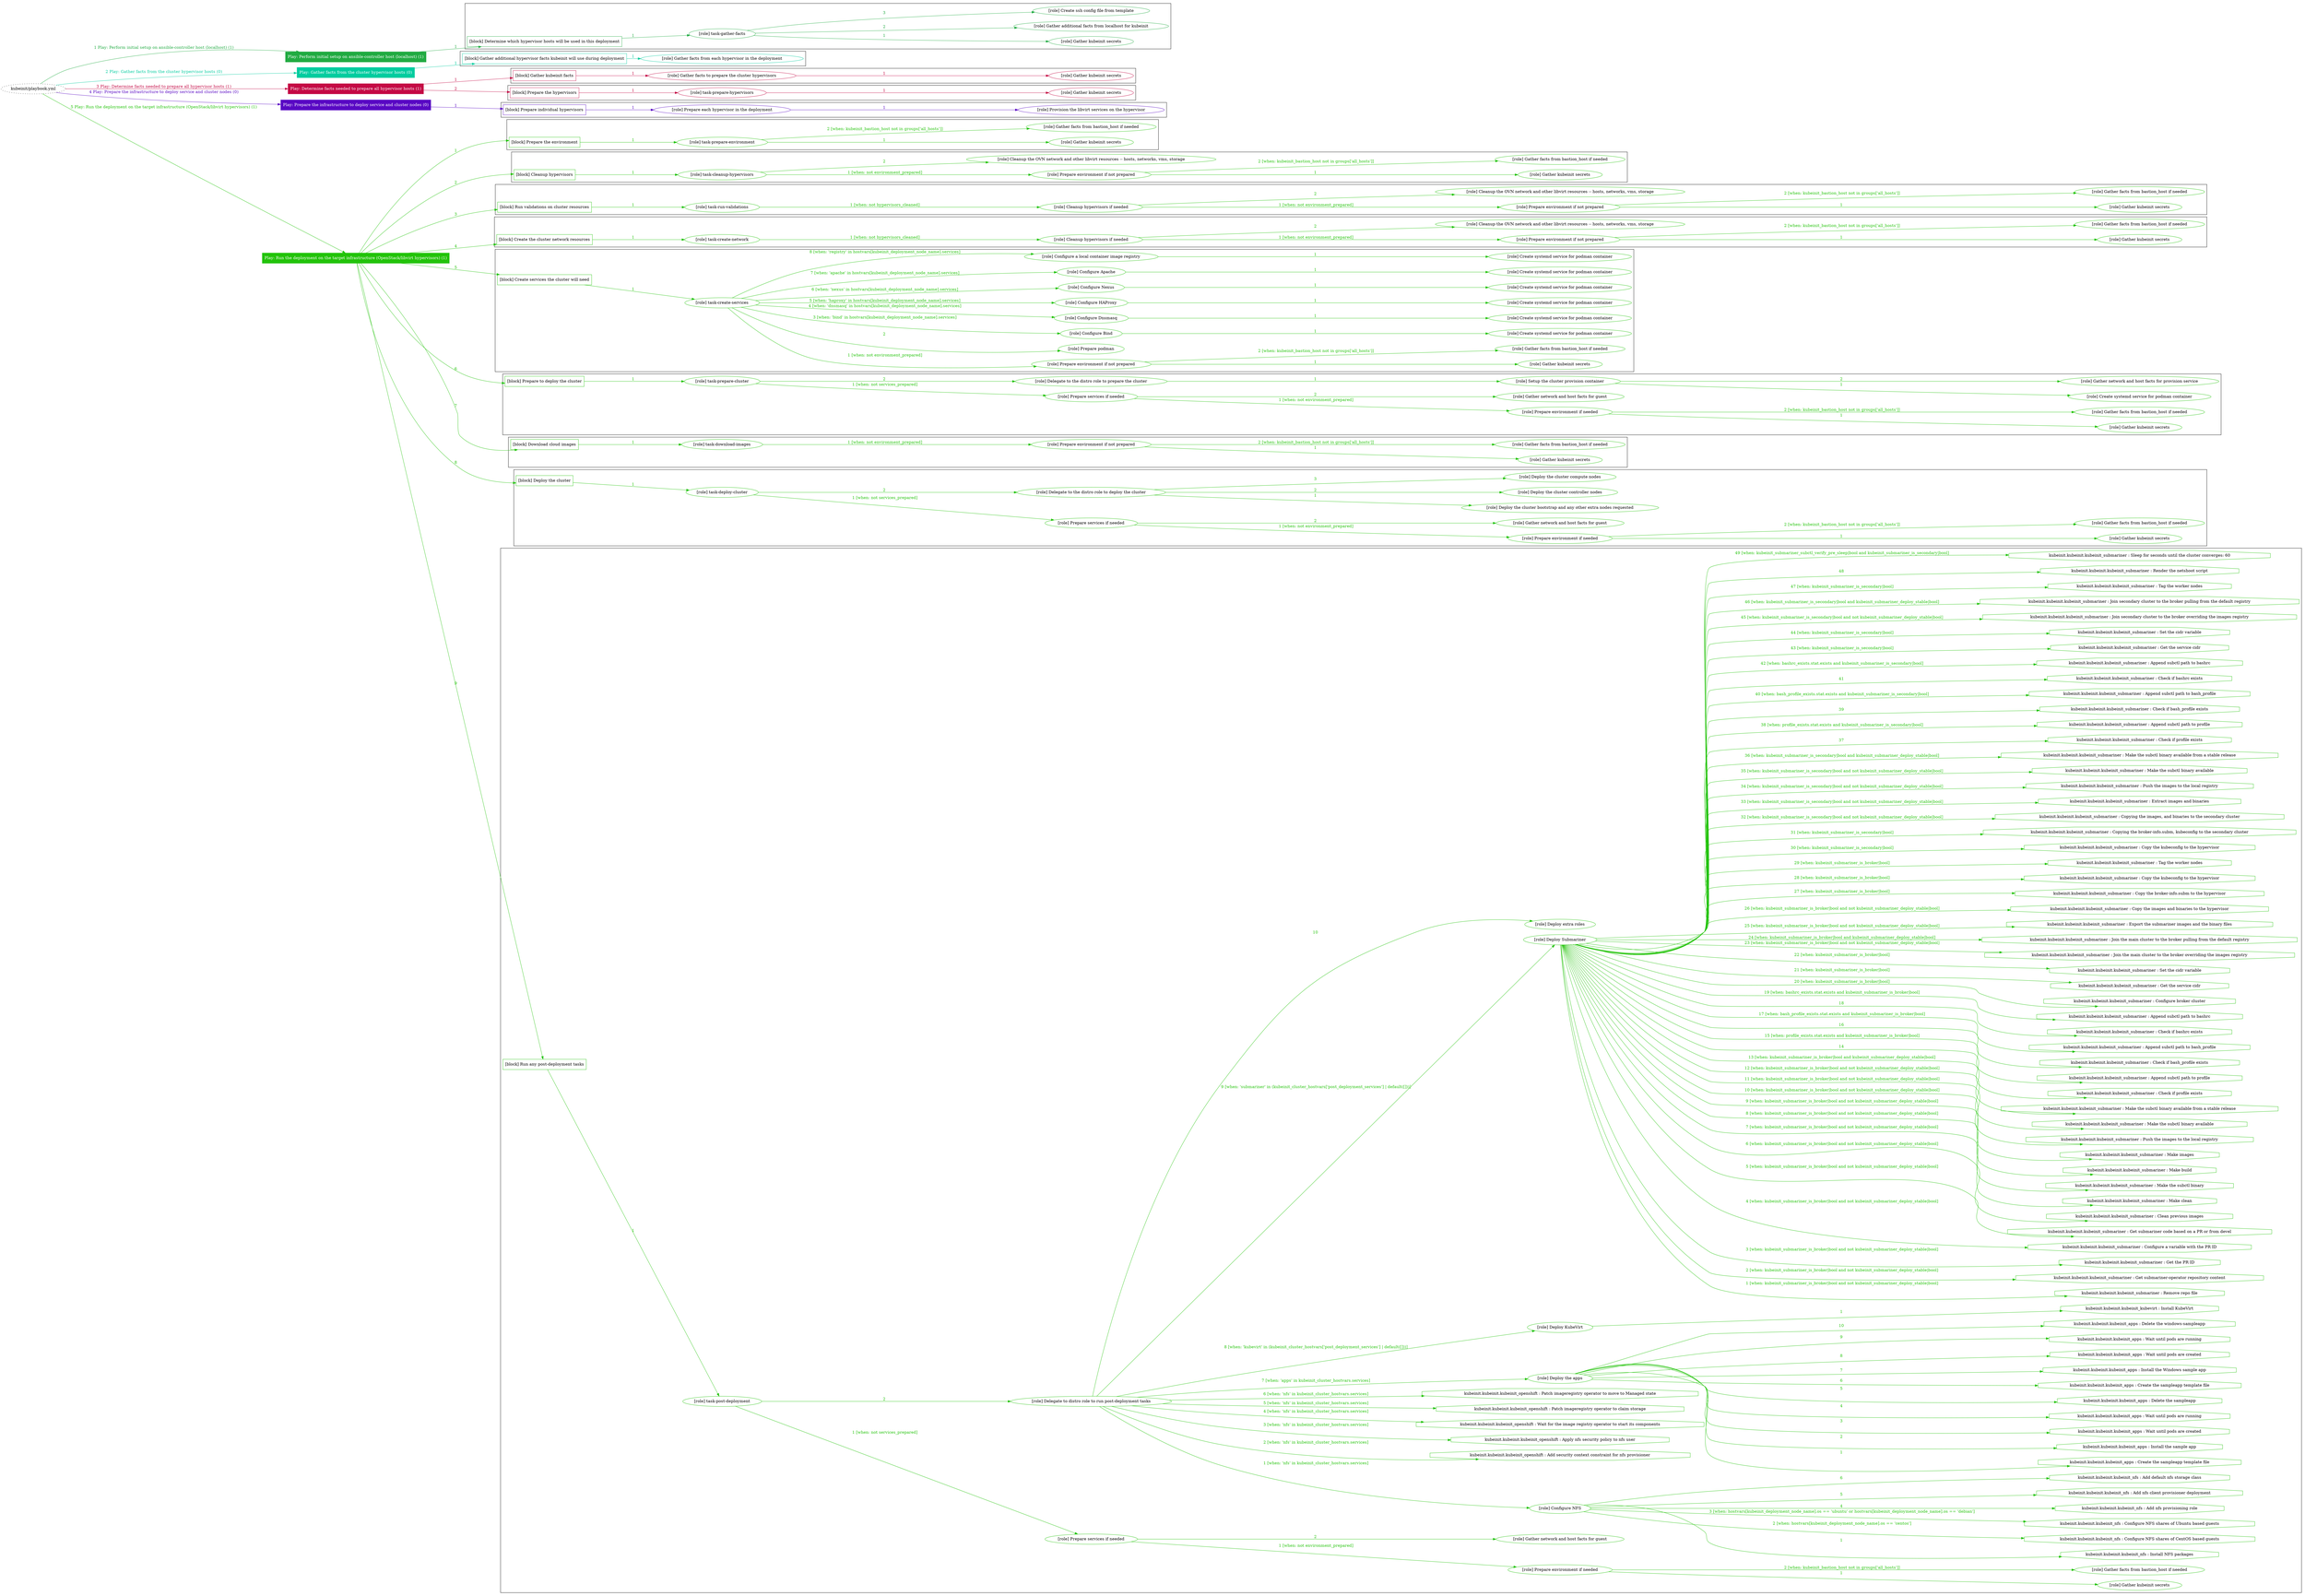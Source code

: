 digraph {
	graph [concentrate=true ordering=in rankdir=LR ratio=fill]
	edge [esep=5 sep=10]
	"kubeinit/playbook.yml" [URL="/home/runner/work/kubeinit/kubeinit/kubeinit/playbook.yml" id=playbook_d80ce37e style=dotted]
	"kubeinit/playbook.yml" -> play_5005d6df [label="1 Play: Perform initial setup on ansible-controller host (localhost) (1)" color="#21ab42" fontcolor="#21ab42" id=edge_play_5005d6df labeltooltip="1 Play: Perform initial setup on ansible-controller host (localhost) (1)" tooltip="1 Play: Perform initial setup on ansible-controller host (localhost) (1)"]
	subgraph "Play: Perform initial setup on ansible-controller host (localhost) (1)" {
		play_5005d6df [label="Play: Perform initial setup on ansible-controller host (localhost) (1)" URL="/home/runner/work/kubeinit/kubeinit/kubeinit/playbook.yml" color="#21ab42" fontcolor="#ffffff" id=play_5005d6df shape=box style=filled tooltip=localhost]
		play_5005d6df -> block_f86e0c40 [label=1 color="#21ab42" fontcolor="#21ab42" id=edge_block_f86e0c40 labeltooltip=1 tooltip=1]
		subgraph cluster_block_f86e0c40 {
			block_f86e0c40 [label="[block] Determine which hypervisor hosts will be used in this deployment" URL="/home/runner/work/kubeinit/kubeinit/kubeinit/playbook.yml" color="#21ab42" id=block_f86e0c40 labeltooltip="Determine which hypervisor hosts will be used in this deployment" shape=box tooltip="Determine which hypervisor hosts will be used in this deployment"]
			block_f86e0c40 -> role_f396cdea [label="1 " color="#21ab42" fontcolor="#21ab42" id=edge_role_f396cdea labeltooltip="1 " tooltip="1 "]
			subgraph "task-gather-facts" {
				role_f396cdea [label="[role] task-gather-facts" URL="/home/runner/work/kubeinit/kubeinit/kubeinit/playbook.yml" color="#21ab42" id=role_f396cdea tooltip="task-gather-facts"]
				role_f396cdea -> role_47ec4d5a [label="1 " color="#21ab42" fontcolor="#21ab42" id=edge_role_47ec4d5a labeltooltip="1 " tooltip="1 "]
				subgraph "Gather kubeinit secrets" {
					role_47ec4d5a [label="[role] Gather kubeinit secrets" URL="/home/runner/.ansible/collections/ansible_collections/kubeinit/kubeinit/roles/kubeinit_prepare/tasks/build_hypervisors_group.yml" color="#21ab42" id=role_47ec4d5a tooltip="Gather kubeinit secrets"]
				}
				role_f396cdea -> role_2faed240 [label="2 " color="#21ab42" fontcolor="#21ab42" id=edge_role_2faed240 labeltooltip="2 " tooltip="2 "]
				subgraph "Gather additional facts from localhost for kubeinit" {
					role_2faed240 [label="[role] Gather additional facts from localhost for kubeinit" URL="/home/runner/.ansible/collections/ansible_collections/kubeinit/kubeinit/roles/kubeinit_prepare/tasks/build_hypervisors_group.yml" color="#21ab42" id=role_2faed240 tooltip="Gather additional facts from localhost for kubeinit"]
				}
				role_f396cdea -> role_8db53b22 [label="3 " color="#21ab42" fontcolor="#21ab42" id=edge_role_8db53b22 labeltooltip="3 " tooltip="3 "]
				subgraph "Create ssh config file from template" {
					role_8db53b22 [label="[role] Create ssh config file from template" URL="/home/runner/.ansible/collections/ansible_collections/kubeinit/kubeinit/roles/kubeinit_prepare/tasks/build_hypervisors_group.yml" color="#21ab42" id=role_8db53b22 tooltip="Create ssh config file from template"]
				}
			}
		}
	}
	"kubeinit/playbook.yml" -> play_4101480c [label="2 Play: Gather facts from the cluster hypervisor hosts (0)" color="#00cc9f" fontcolor="#00cc9f" id=edge_play_4101480c labeltooltip="2 Play: Gather facts from the cluster hypervisor hosts (0)" tooltip="2 Play: Gather facts from the cluster hypervisor hosts (0)"]
	subgraph "Play: Gather facts from the cluster hypervisor hosts (0)" {
		play_4101480c [label="Play: Gather facts from the cluster hypervisor hosts (0)" URL="/home/runner/work/kubeinit/kubeinit/kubeinit/playbook.yml" color="#00cc9f" fontcolor="#ffffff" id=play_4101480c shape=box style=filled tooltip="Play: Gather facts from the cluster hypervisor hosts (0)"]
		play_4101480c -> block_6b379537 [label=1 color="#00cc9f" fontcolor="#00cc9f" id=edge_block_6b379537 labeltooltip=1 tooltip=1]
		subgraph cluster_block_6b379537 {
			block_6b379537 [label="[block] Gather additional hypervisor facts kubeinit will use during deployment" URL="/home/runner/work/kubeinit/kubeinit/kubeinit/playbook.yml" color="#00cc9f" id=block_6b379537 labeltooltip="Gather additional hypervisor facts kubeinit will use during deployment" shape=box tooltip="Gather additional hypervisor facts kubeinit will use during deployment"]
			block_6b379537 -> role_b5267892 [label="1 " color="#00cc9f" fontcolor="#00cc9f" id=edge_role_b5267892 labeltooltip="1 " tooltip="1 "]
			subgraph "Gather facts from each hypervisor in the deployment" {
				role_b5267892 [label="[role] Gather facts from each hypervisor in the deployment" URL="/home/runner/work/kubeinit/kubeinit/kubeinit/playbook.yml" color="#00cc9f" id=role_b5267892 tooltip="Gather facts from each hypervisor in the deployment"]
			}
		}
	}
	"kubeinit/playbook.yml" -> play_3d070451 [label="3 Play: Determine facts needed to prepare all hypervisor hosts (1)" color="#c40844" fontcolor="#c40844" id=edge_play_3d070451 labeltooltip="3 Play: Determine facts needed to prepare all hypervisor hosts (1)" tooltip="3 Play: Determine facts needed to prepare all hypervisor hosts (1)"]
	subgraph "Play: Determine facts needed to prepare all hypervisor hosts (1)" {
		play_3d070451 [label="Play: Determine facts needed to prepare all hypervisor hosts (1)" URL="/home/runner/work/kubeinit/kubeinit/kubeinit/playbook.yml" color="#c40844" fontcolor="#ffffff" id=play_3d070451 shape=box style=filled tooltip=localhost]
		play_3d070451 -> block_dec3fe92 [label=1 color="#c40844" fontcolor="#c40844" id=edge_block_dec3fe92 labeltooltip=1 tooltip=1]
		subgraph cluster_block_dec3fe92 {
			block_dec3fe92 [label="[block] Gather kubeinit facts" URL="/home/runner/work/kubeinit/kubeinit/kubeinit/playbook.yml" color="#c40844" id=block_dec3fe92 labeltooltip="Gather kubeinit facts" shape=box tooltip="Gather kubeinit facts"]
			block_dec3fe92 -> role_73a66c8c [label="1 " color="#c40844" fontcolor="#c40844" id=edge_role_73a66c8c labeltooltip="1 " tooltip="1 "]
			subgraph "Gather facts to prepare the cluster hypervisors" {
				role_73a66c8c [label="[role] Gather facts to prepare the cluster hypervisors" URL="/home/runner/work/kubeinit/kubeinit/kubeinit/playbook.yml" color="#c40844" id=role_73a66c8c tooltip="Gather facts to prepare the cluster hypervisors"]
				role_73a66c8c -> role_d218db67 [label="1 " color="#c40844" fontcolor="#c40844" id=edge_role_d218db67 labeltooltip="1 " tooltip="1 "]
				subgraph "Gather kubeinit secrets" {
					role_d218db67 [label="[role] Gather kubeinit secrets" URL="/home/runner/.ansible/collections/ansible_collections/kubeinit/kubeinit/roles/kubeinit_prepare/tasks/gather_kubeinit_facts.yml" color="#c40844" id=role_d218db67 tooltip="Gather kubeinit secrets"]
				}
			}
		}
		play_3d070451 -> block_11143b2c [label=2 color="#c40844" fontcolor="#c40844" id=edge_block_11143b2c labeltooltip=2 tooltip=2]
		subgraph cluster_block_11143b2c {
			block_11143b2c [label="[block] Prepare the hypervisors" URL="/home/runner/work/kubeinit/kubeinit/kubeinit/playbook.yml" color="#c40844" id=block_11143b2c labeltooltip="Prepare the hypervisors" shape=box tooltip="Prepare the hypervisors"]
			block_11143b2c -> role_c1b655af [label="1 " color="#c40844" fontcolor="#c40844" id=edge_role_c1b655af labeltooltip="1 " tooltip="1 "]
			subgraph "task-prepare-hypervisors" {
				role_c1b655af [label="[role] task-prepare-hypervisors" URL="/home/runner/work/kubeinit/kubeinit/kubeinit/playbook.yml" color="#c40844" id=role_c1b655af tooltip="task-prepare-hypervisors"]
				role_c1b655af -> role_9ab5da02 [label="1 " color="#c40844" fontcolor="#c40844" id=edge_role_9ab5da02 labeltooltip="1 " tooltip="1 "]
				subgraph "Gather kubeinit secrets" {
					role_9ab5da02 [label="[role] Gather kubeinit secrets" URL="/home/runner/.ansible/collections/ansible_collections/kubeinit/kubeinit/roles/kubeinit_prepare/tasks/gather_kubeinit_facts.yml" color="#c40844" id=role_9ab5da02 tooltip="Gather kubeinit secrets"]
				}
			}
		}
	}
	"kubeinit/playbook.yml" -> play_e324da3b [label="4 Play: Prepare the infrastructure to deploy service and cluster nodes (0)" color="#5908c4" fontcolor="#5908c4" id=edge_play_e324da3b labeltooltip="4 Play: Prepare the infrastructure to deploy service and cluster nodes (0)" tooltip="4 Play: Prepare the infrastructure to deploy service and cluster nodes (0)"]
	subgraph "Play: Prepare the infrastructure to deploy service and cluster nodes (0)" {
		play_e324da3b [label="Play: Prepare the infrastructure to deploy service and cluster nodes (0)" URL="/home/runner/work/kubeinit/kubeinit/kubeinit/playbook.yml" color="#5908c4" fontcolor="#ffffff" id=play_e324da3b shape=box style=filled tooltip="Play: Prepare the infrastructure to deploy service and cluster nodes (0)"]
		play_e324da3b -> block_6d9da089 [label=1 color="#5908c4" fontcolor="#5908c4" id=edge_block_6d9da089 labeltooltip=1 tooltip=1]
		subgraph cluster_block_6d9da089 {
			block_6d9da089 [label="[block] Prepare individual hypervisors" URL="/home/runner/work/kubeinit/kubeinit/kubeinit/playbook.yml" color="#5908c4" id=block_6d9da089 labeltooltip="Prepare individual hypervisors" shape=box tooltip="Prepare individual hypervisors"]
			block_6d9da089 -> role_aa832790 [label="1 " color="#5908c4" fontcolor="#5908c4" id=edge_role_aa832790 labeltooltip="1 " tooltip="1 "]
			subgraph "Prepare each hypervisor in the deployment" {
				role_aa832790 [label="[role] Prepare each hypervisor in the deployment" URL="/home/runner/work/kubeinit/kubeinit/kubeinit/playbook.yml" color="#5908c4" id=role_aa832790 tooltip="Prepare each hypervisor in the deployment"]
				role_aa832790 -> role_9a784529 [label="1 " color="#5908c4" fontcolor="#5908c4" id=edge_role_9a784529 labeltooltip="1 " tooltip="1 "]
				subgraph "Provision the libvirt services on the hypervisor" {
					role_9a784529 [label="[role] Provision the libvirt services on the hypervisor" URL="/home/runner/.ansible/collections/ansible_collections/kubeinit/kubeinit/roles/kubeinit_prepare/tasks/prepare_hypervisor.yml" color="#5908c4" id=role_9a784529 tooltip="Provision the libvirt services on the hypervisor"]
				}
			}
		}
	}
	"kubeinit/playbook.yml" -> play_0e034456 [label="5 Play: Run the deployment on the target infrastructure (OpenStack/libvirt hypervisors) (1)" color="#22c309" fontcolor="#22c309" id=edge_play_0e034456 labeltooltip="5 Play: Run the deployment on the target infrastructure (OpenStack/libvirt hypervisors) (1)" tooltip="5 Play: Run the deployment on the target infrastructure (OpenStack/libvirt hypervisors) (1)"]
	subgraph "Play: Run the deployment on the target infrastructure (OpenStack/libvirt hypervisors) (1)" {
		play_0e034456 [label="Play: Run the deployment on the target infrastructure (OpenStack/libvirt hypervisors) (1)" URL="/home/runner/work/kubeinit/kubeinit/kubeinit/playbook.yml" color="#22c309" fontcolor="#ffffff" id=play_0e034456 shape=box style=filled tooltip=localhost]
		play_0e034456 -> block_10aabfe4 [label=1 color="#22c309" fontcolor="#22c309" id=edge_block_10aabfe4 labeltooltip=1 tooltip=1]
		subgraph cluster_block_10aabfe4 {
			block_10aabfe4 [label="[block] Prepare the environment" URL="/home/runner/work/kubeinit/kubeinit/kubeinit/playbook.yml" color="#22c309" id=block_10aabfe4 labeltooltip="Prepare the environment" shape=box tooltip="Prepare the environment"]
			block_10aabfe4 -> role_a4fbef9a [label="1 " color="#22c309" fontcolor="#22c309" id=edge_role_a4fbef9a labeltooltip="1 " tooltip="1 "]
			subgraph "task-prepare-environment" {
				role_a4fbef9a [label="[role] task-prepare-environment" URL="/home/runner/work/kubeinit/kubeinit/kubeinit/playbook.yml" color="#22c309" id=role_a4fbef9a tooltip="task-prepare-environment"]
				role_a4fbef9a -> role_259417db [label="1 " color="#22c309" fontcolor="#22c309" id=edge_role_259417db labeltooltip="1 " tooltip="1 "]
				subgraph "Gather kubeinit secrets" {
					role_259417db [label="[role] Gather kubeinit secrets" URL="/home/runner/.ansible/collections/ansible_collections/kubeinit/kubeinit/roles/kubeinit_prepare/tasks/gather_kubeinit_facts.yml" color="#22c309" id=role_259417db tooltip="Gather kubeinit secrets"]
				}
				role_a4fbef9a -> role_c145b7b2 [label="2 [when: kubeinit_bastion_host not in groups['all_hosts']]" color="#22c309" fontcolor="#22c309" id=edge_role_c145b7b2 labeltooltip="2 [when: kubeinit_bastion_host not in groups['all_hosts']]" tooltip="2 [when: kubeinit_bastion_host not in groups['all_hosts']]"]
				subgraph "Gather facts from bastion_host if needed" {
					role_c145b7b2 [label="[role] Gather facts from bastion_host if needed" URL="/home/runner/.ansible/collections/ansible_collections/kubeinit/kubeinit/roles/kubeinit_prepare/tasks/main.yml" color="#22c309" id=role_c145b7b2 tooltip="Gather facts from bastion_host if needed"]
				}
			}
		}
		play_0e034456 -> block_c11c9f7a [label=2 color="#22c309" fontcolor="#22c309" id=edge_block_c11c9f7a labeltooltip=2 tooltip=2]
		subgraph cluster_block_c11c9f7a {
			block_c11c9f7a [label="[block] Cleanup hypervisors" URL="/home/runner/work/kubeinit/kubeinit/kubeinit/playbook.yml" color="#22c309" id=block_c11c9f7a labeltooltip="Cleanup hypervisors" shape=box tooltip="Cleanup hypervisors"]
			block_c11c9f7a -> role_43b52597 [label="1 " color="#22c309" fontcolor="#22c309" id=edge_role_43b52597 labeltooltip="1 " tooltip="1 "]
			subgraph "task-cleanup-hypervisors" {
				role_43b52597 [label="[role] task-cleanup-hypervisors" URL="/home/runner/work/kubeinit/kubeinit/kubeinit/playbook.yml" color="#22c309" id=role_43b52597 tooltip="task-cleanup-hypervisors"]
				role_43b52597 -> role_f8edb1aa [label="1 [when: not environment_prepared]" color="#22c309" fontcolor="#22c309" id=edge_role_f8edb1aa labeltooltip="1 [when: not environment_prepared]" tooltip="1 [when: not environment_prepared]"]
				subgraph "Prepare environment if not prepared" {
					role_f8edb1aa [label="[role] Prepare environment if not prepared" URL="/home/runner/.ansible/collections/ansible_collections/kubeinit/kubeinit/roles/kubeinit_libvirt/tasks/cleanup_hypervisors.yml" color="#22c309" id=role_f8edb1aa tooltip="Prepare environment if not prepared"]
					role_f8edb1aa -> role_743e86f4 [label="1 " color="#22c309" fontcolor="#22c309" id=edge_role_743e86f4 labeltooltip="1 " tooltip="1 "]
					subgraph "Gather kubeinit secrets" {
						role_743e86f4 [label="[role] Gather kubeinit secrets" URL="/home/runner/.ansible/collections/ansible_collections/kubeinit/kubeinit/roles/kubeinit_prepare/tasks/gather_kubeinit_facts.yml" color="#22c309" id=role_743e86f4 tooltip="Gather kubeinit secrets"]
					}
					role_f8edb1aa -> role_d4ab1fe2 [label="2 [when: kubeinit_bastion_host not in groups['all_hosts']]" color="#22c309" fontcolor="#22c309" id=edge_role_d4ab1fe2 labeltooltip="2 [when: kubeinit_bastion_host not in groups['all_hosts']]" tooltip="2 [when: kubeinit_bastion_host not in groups['all_hosts']]"]
					subgraph "Gather facts from bastion_host if needed" {
						role_d4ab1fe2 [label="[role] Gather facts from bastion_host if needed" URL="/home/runner/.ansible/collections/ansible_collections/kubeinit/kubeinit/roles/kubeinit_prepare/tasks/main.yml" color="#22c309" id=role_d4ab1fe2 tooltip="Gather facts from bastion_host if needed"]
					}
				}
				role_43b52597 -> role_0de60253 [label="2 " color="#22c309" fontcolor="#22c309" id=edge_role_0de60253 labeltooltip="2 " tooltip="2 "]
				subgraph "Cleanup the OVN network and other libvirt resources -- hosts, networks, vms, storage" {
					role_0de60253 [label="[role] Cleanup the OVN network and other libvirt resources -- hosts, networks, vms, storage" URL="/home/runner/.ansible/collections/ansible_collections/kubeinit/kubeinit/roles/kubeinit_libvirt/tasks/cleanup_hypervisors.yml" color="#22c309" id=role_0de60253 tooltip="Cleanup the OVN network and other libvirt resources -- hosts, networks, vms, storage"]
				}
			}
		}
		play_0e034456 -> block_9cd51357 [label=3 color="#22c309" fontcolor="#22c309" id=edge_block_9cd51357 labeltooltip=3 tooltip=3]
		subgraph cluster_block_9cd51357 {
			block_9cd51357 [label="[block] Run validations on cluster resources" URL="/home/runner/work/kubeinit/kubeinit/kubeinit/playbook.yml" color="#22c309" id=block_9cd51357 labeltooltip="Run validations on cluster resources" shape=box tooltip="Run validations on cluster resources"]
			block_9cd51357 -> role_f020744d [label="1 " color="#22c309" fontcolor="#22c309" id=edge_role_f020744d labeltooltip="1 " tooltip="1 "]
			subgraph "task-run-validations" {
				role_f020744d [label="[role] task-run-validations" URL="/home/runner/work/kubeinit/kubeinit/kubeinit/playbook.yml" color="#22c309" id=role_f020744d tooltip="task-run-validations"]
				role_f020744d -> role_89d63562 [label="1 [when: not hypervisors_cleaned]" color="#22c309" fontcolor="#22c309" id=edge_role_89d63562 labeltooltip="1 [when: not hypervisors_cleaned]" tooltip="1 [when: not hypervisors_cleaned]"]
				subgraph "Cleanup hypervisors if needed" {
					role_89d63562 [label="[role] Cleanup hypervisors if needed" URL="/home/runner/.ansible/collections/ansible_collections/kubeinit/kubeinit/roles/kubeinit_validations/tasks/main.yml" color="#22c309" id=role_89d63562 tooltip="Cleanup hypervisors if needed"]
					role_89d63562 -> role_1b031eac [label="1 [when: not environment_prepared]" color="#22c309" fontcolor="#22c309" id=edge_role_1b031eac labeltooltip="1 [when: not environment_prepared]" tooltip="1 [when: not environment_prepared]"]
					subgraph "Prepare environment if not prepared" {
						role_1b031eac [label="[role] Prepare environment if not prepared" URL="/home/runner/.ansible/collections/ansible_collections/kubeinit/kubeinit/roles/kubeinit_libvirt/tasks/cleanup_hypervisors.yml" color="#22c309" id=role_1b031eac tooltip="Prepare environment if not prepared"]
						role_1b031eac -> role_5f859e8f [label="1 " color="#22c309" fontcolor="#22c309" id=edge_role_5f859e8f labeltooltip="1 " tooltip="1 "]
						subgraph "Gather kubeinit secrets" {
							role_5f859e8f [label="[role] Gather kubeinit secrets" URL="/home/runner/.ansible/collections/ansible_collections/kubeinit/kubeinit/roles/kubeinit_prepare/tasks/gather_kubeinit_facts.yml" color="#22c309" id=role_5f859e8f tooltip="Gather kubeinit secrets"]
						}
						role_1b031eac -> role_5dbf5c65 [label="2 [when: kubeinit_bastion_host not in groups['all_hosts']]" color="#22c309" fontcolor="#22c309" id=edge_role_5dbf5c65 labeltooltip="2 [when: kubeinit_bastion_host not in groups['all_hosts']]" tooltip="2 [when: kubeinit_bastion_host not in groups['all_hosts']]"]
						subgraph "Gather facts from bastion_host if needed" {
							role_5dbf5c65 [label="[role] Gather facts from bastion_host if needed" URL="/home/runner/.ansible/collections/ansible_collections/kubeinit/kubeinit/roles/kubeinit_prepare/tasks/main.yml" color="#22c309" id=role_5dbf5c65 tooltip="Gather facts from bastion_host if needed"]
						}
					}
					role_89d63562 -> role_4f4e574c [label="2 " color="#22c309" fontcolor="#22c309" id=edge_role_4f4e574c labeltooltip="2 " tooltip="2 "]
					subgraph "Cleanup the OVN network and other libvirt resources -- hosts, networks, vms, storage" {
						role_4f4e574c [label="[role] Cleanup the OVN network and other libvirt resources -- hosts, networks, vms, storage" URL="/home/runner/.ansible/collections/ansible_collections/kubeinit/kubeinit/roles/kubeinit_libvirt/tasks/cleanup_hypervisors.yml" color="#22c309" id=role_4f4e574c tooltip="Cleanup the OVN network and other libvirt resources -- hosts, networks, vms, storage"]
					}
				}
			}
		}
		play_0e034456 -> block_84bb4295 [label=4 color="#22c309" fontcolor="#22c309" id=edge_block_84bb4295 labeltooltip=4 tooltip=4]
		subgraph cluster_block_84bb4295 {
			block_84bb4295 [label="[block] Create the cluster network resources" URL="/home/runner/work/kubeinit/kubeinit/kubeinit/playbook.yml" color="#22c309" id=block_84bb4295 labeltooltip="Create the cluster network resources" shape=box tooltip="Create the cluster network resources"]
			block_84bb4295 -> role_a1c0760b [label="1 " color="#22c309" fontcolor="#22c309" id=edge_role_a1c0760b labeltooltip="1 " tooltip="1 "]
			subgraph "task-create-network" {
				role_a1c0760b [label="[role] task-create-network" URL="/home/runner/work/kubeinit/kubeinit/kubeinit/playbook.yml" color="#22c309" id=role_a1c0760b tooltip="task-create-network"]
				role_a1c0760b -> role_f19e0665 [label="1 [when: not hypervisors_cleaned]" color="#22c309" fontcolor="#22c309" id=edge_role_f19e0665 labeltooltip="1 [when: not hypervisors_cleaned]" tooltip="1 [when: not hypervisors_cleaned]"]
				subgraph "Cleanup hypervisors if needed" {
					role_f19e0665 [label="[role] Cleanup hypervisors if needed" URL="/home/runner/.ansible/collections/ansible_collections/kubeinit/kubeinit/roles/kubeinit_libvirt/tasks/create_network.yml" color="#22c309" id=role_f19e0665 tooltip="Cleanup hypervisors if needed"]
					role_f19e0665 -> role_86f55fe5 [label="1 [when: not environment_prepared]" color="#22c309" fontcolor="#22c309" id=edge_role_86f55fe5 labeltooltip="1 [when: not environment_prepared]" tooltip="1 [when: not environment_prepared]"]
					subgraph "Prepare environment if not prepared" {
						role_86f55fe5 [label="[role] Prepare environment if not prepared" URL="/home/runner/.ansible/collections/ansible_collections/kubeinit/kubeinit/roles/kubeinit_libvirt/tasks/cleanup_hypervisors.yml" color="#22c309" id=role_86f55fe5 tooltip="Prepare environment if not prepared"]
						role_86f55fe5 -> role_b6791993 [label="1 " color="#22c309" fontcolor="#22c309" id=edge_role_b6791993 labeltooltip="1 " tooltip="1 "]
						subgraph "Gather kubeinit secrets" {
							role_b6791993 [label="[role] Gather kubeinit secrets" URL="/home/runner/.ansible/collections/ansible_collections/kubeinit/kubeinit/roles/kubeinit_prepare/tasks/gather_kubeinit_facts.yml" color="#22c309" id=role_b6791993 tooltip="Gather kubeinit secrets"]
						}
						role_86f55fe5 -> role_43c2204c [label="2 [when: kubeinit_bastion_host not in groups['all_hosts']]" color="#22c309" fontcolor="#22c309" id=edge_role_43c2204c labeltooltip="2 [when: kubeinit_bastion_host not in groups['all_hosts']]" tooltip="2 [when: kubeinit_bastion_host not in groups['all_hosts']]"]
						subgraph "Gather facts from bastion_host if needed" {
							role_43c2204c [label="[role] Gather facts from bastion_host if needed" URL="/home/runner/.ansible/collections/ansible_collections/kubeinit/kubeinit/roles/kubeinit_prepare/tasks/main.yml" color="#22c309" id=role_43c2204c tooltip="Gather facts from bastion_host if needed"]
						}
					}
					role_f19e0665 -> role_322c2e49 [label="2 " color="#22c309" fontcolor="#22c309" id=edge_role_322c2e49 labeltooltip="2 " tooltip="2 "]
					subgraph "Cleanup the OVN network and other libvirt resources -- hosts, networks, vms, storage" {
						role_322c2e49 [label="[role] Cleanup the OVN network and other libvirt resources -- hosts, networks, vms, storage" URL="/home/runner/.ansible/collections/ansible_collections/kubeinit/kubeinit/roles/kubeinit_libvirt/tasks/cleanup_hypervisors.yml" color="#22c309" id=role_322c2e49 tooltip="Cleanup the OVN network and other libvirt resources -- hosts, networks, vms, storage"]
					}
				}
			}
		}
		play_0e034456 -> block_5ea3036d [label=5 color="#22c309" fontcolor="#22c309" id=edge_block_5ea3036d labeltooltip=5 tooltip=5]
		subgraph cluster_block_5ea3036d {
			block_5ea3036d [label="[block] Create services the cluster will need" URL="/home/runner/work/kubeinit/kubeinit/kubeinit/playbook.yml" color="#22c309" id=block_5ea3036d labeltooltip="Create services the cluster will need" shape=box tooltip="Create services the cluster will need"]
			block_5ea3036d -> role_37d79c31 [label="1 " color="#22c309" fontcolor="#22c309" id=edge_role_37d79c31 labeltooltip="1 " tooltip="1 "]
			subgraph "task-create-services" {
				role_37d79c31 [label="[role] task-create-services" URL="/home/runner/work/kubeinit/kubeinit/kubeinit/playbook.yml" color="#22c309" id=role_37d79c31 tooltip="task-create-services"]
				role_37d79c31 -> role_29751af1 [label="1 [when: not environment_prepared]" color="#22c309" fontcolor="#22c309" id=edge_role_29751af1 labeltooltip="1 [when: not environment_prepared]" tooltip="1 [when: not environment_prepared]"]
				subgraph "Prepare environment if not prepared" {
					role_29751af1 [label="[role] Prepare environment if not prepared" URL="/home/runner/.ansible/collections/ansible_collections/kubeinit/kubeinit/roles/kubeinit_services/tasks/main.yml" color="#22c309" id=role_29751af1 tooltip="Prepare environment if not prepared"]
					role_29751af1 -> role_8e0b45e2 [label="1 " color="#22c309" fontcolor="#22c309" id=edge_role_8e0b45e2 labeltooltip="1 " tooltip="1 "]
					subgraph "Gather kubeinit secrets" {
						role_8e0b45e2 [label="[role] Gather kubeinit secrets" URL="/home/runner/.ansible/collections/ansible_collections/kubeinit/kubeinit/roles/kubeinit_prepare/tasks/gather_kubeinit_facts.yml" color="#22c309" id=role_8e0b45e2 tooltip="Gather kubeinit secrets"]
					}
					role_29751af1 -> role_11a00da0 [label="2 [when: kubeinit_bastion_host not in groups['all_hosts']]" color="#22c309" fontcolor="#22c309" id=edge_role_11a00da0 labeltooltip="2 [when: kubeinit_bastion_host not in groups['all_hosts']]" tooltip="2 [when: kubeinit_bastion_host not in groups['all_hosts']]"]
					subgraph "Gather facts from bastion_host if needed" {
						role_11a00da0 [label="[role] Gather facts from bastion_host if needed" URL="/home/runner/.ansible/collections/ansible_collections/kubeinit/kubeinit/roles/kubeinit_prepare/tasks/main.yml" color="#22c309" id=role_11a00da0 tooltip="Gather facts from bastion_host if needed"]
					}
				}
				role_37d79c31 -> role_ce2e5cc0 [label="2 " color="#22c309" fontcolor="#22c309" id=edge_role_ce2e5cc0 labeltooltip="2 " tooltip="2 "]
				subgraph "Prepare podman" {
					role_ce2e5cc0 [label="[role] Prepare podman" URL="/home/runner/.ansible/collections/ansible_collections/kubeinit/kubeinit/roles/kubeinit_services/tasks/00_create_service_pod.yml" color="#22c309" id=role_ce2e5cc0 tooltip="Prepare podman"]
				}
				role_37d79c31 -> role_1f5194f9 [label="3 [when: 'bind' in hostvars[kubeinit_deployment_node_name].services]" color="#22c309" fontcolor="#22c309" id=edge_role_1f5194f9 labeltooltip="3 [when: 'bind' in hostvars[kubeinit_deployment_node_name].services]" tooltip="3 [when: 'bind' in hostvars[kubeinit_deployment_node_name].services]"]
				subgraph "Configure Bind" {
					role_1f5194f9 [label="[role] Configure Bind" URL="/home/runner/.ansible/collections/ansible_collections/kubeinit/kubeinit/roles/kubeinit_services/tasks/start_services_containers.yml" color="#22c309" id=role_1f5194f9 tooltip="Configure Bind"]
					role_1f5194f9 -> role_eaf0c4be [label="1 " color="#22c309" fontcolor="#22c309" id=edge_role_eaf0c4be labeltooltip="1 " tooltip="1 "]
					subgraph "Create systemd service for podman container" {
						role_eaf0c4be [label="[role] Create systemd service for podman container" URL="/home/runner/.ansible/collections/ansible_collections/kubeinit/kubeinit/roles/kubeinit_bind/tasks/main.yml" color="#22c309" id=role_eaf0c4be tooltip="Create systemd service for podman container"]
					}
				}
				role_37d79c31 -> role_d00b7c9e [label="4 [when: 'dnsmasq' in hostvars[kubeinit_deployment_node_name].services]" color="#22c309" fontcolor="#22c309" id=edge_role_d00b7c9e labeltooltip="4 [when: 'dnsmasq' in hostvars[kubeinit_deployment_node_name].services]" tooltip="4 [when: 'dnsmasq' in hostvars[kubeinit_deployment_node_name].services]"]
				subgraph "Configure Dnsmasq" {
					role_d00b7c9e [label="[role] Configure Dnsmasq" URL="/home/runner/.ansible/collections/ansible_collections/kubeinit/kubeinit/roles/kubeinit_services/tasks/start_services_containers.yml" color="#22c309" id=role_d00b7c9e tooltip="Configure Dnsmasq"]
					role_d00b7c9e -> role_cd86c1ea [label="1 " color="#22c309" fontcolor="#22c309" id=edge_role_cd86c1ea labeltooltip="1 " tooltip="1 "]
					subgraph "Create systemd service for podman container" {
						role_cd86c1ea [label="[role] Create systemd service for podman container" URL="/home/runner/.ansible/collections/ansible_collections/kubeinit/kubeinit/roles/kubeinit_dnsmasq/tasks/main.yml" color="#22c309" id=role_cd86c1ea tooltip="Create systemd service for podman container"]
					}
				}
				role_37d79c31 -> role_dfa5585c [label="5 [when: 'haproxy' in hostvars[kubeinit_deployment_node_name].services]" color="#22c309" fontcolor="#22c309" id=edge_role_dfa5585c labeltooltip="5 [when: 'haproxy' in hostvars[kubeinit_deployment_node_name].services]" tooltip="5 [when: 'haproxy' in hostvars[kubeinit_deployment_node_name].services]"]
				subgraph "Configure HAProxy" {
					role_dfa5585c [label="[role] Configure HAProxy" URL="/home/runner/.ansible/collections/ansible_collections/kubeinit/kubeinit/roles/kubeinit_services/tasks/start_services_containers.yml" color="#22c309" id=role_dfa5585c tooltip="Configure HAProxy"]
					role_dfa5585c -> role_0284eab0 [label="1 " color="#22c309" fontcolor="#22c309" id=edge_role_0284eab0 labeltooltip="1 " tooltip="1 "]
					subgraph "Create systemd service for podman container" {
						role_0284eab0 [label="[role] Create systemd service for podman container" URL="/home/runner/.ansible/collections/ansible_collections/kubeinit/kubeinit/roles/kubeinit_haproxy/tasks/main.yml" color="#22c309" id=role_0284eab0 tooltip="Create systemd service for podman container"]
					}
				}
				role_37d79c31 -> role_c367afdc [label="6 [when: 'nexus' in hostvars[kubeinit_deployment_node_name].services]" color="#22c309" fontcolor="#22c309" id=edge_role_c367afdc labeltooltip="6 [when: 'nexus' in hostvars[kubeinit_deployment_node_name].services]" tooltip="6 [when: 'nexus' in hostvars[kubeinit_deployment_node_name].services]"]
				subgraph "Configure Nexus" {
					role_c367afdc [label="[role] Configure Nexus" URL="/home/runner/.ansible/collections/ansible_collections/kubeinit/kubeinit/roles/kubeinit_services/tasks/start_services_containers.yml" color="#22c309" id=role_c367afdc tooltip="Configure Nexus"]
					role_c367afdc -> role_fd9c53c8 [label="1 " color="#22c309" fontcolor="#22c309" id=edge_role_fd9c53c8 labeltooltip="1 " tooltip="1 "]
					subgraph "Create systemd service for podman container" {
						role_fd9c53c8 [label="[role] Create systemd service for podman container" URL="/home/runner/.ansible/collections/ansible_collections/kubeinit/kubeinit/roles/kubeinit_nexus/tasks/main.yml" color="#22c309" id=role_fd9c53c8 tooltip="Create systemd service for podman container"]
					}
				}
				role_37d79c31 -> role_1178e174 [label="7 [when: 'apache' in hostvars[kubeinit_deployment_node_name].services]" color="#22c309" fontcolor="#22c309" id=edge_role_1178e174 labeltooltip="7 [when: 'apache' in hostvars[kubeinit_deployment_node_name].services]" tooltip="7 [when: 'apache' in hostvars[kubeinit_deployment_node_name].services]"]
				subgraph "Configure Apache" {
					role_1178e174 [label="[role] Configure Apache" URL="/home/runner/.ansible/collections/ansible_collections/kubeinit/kubeinit/roles/kubeinit_services/tasks/start_services_containers.yml" color="#22c309" id=role_1178e174 tooltip="Configure Apache"]
					role_1178e174 -> role_e1f0be87 [label="1 " color="#22c309" fontcolor="#22c309" id=edge_role_e1f0be87 labeltooltip="1 " tooltip="1 "]
					subgraph "Create systemd service for podman container" {
						role_e1f0be87 [label="[role] Create systemd service for podman container" URL="/home/runner/.ansible/collections/ansible_collections/kubeinit/kubeinit/roles/kubeinit_apache/tasks/main.yml" color="#22c309" id=role_e1f0be87 tooltip="Create systemd service for podman container"]
					}
				}
				role_37d79c31 -> role_2f924501 [label="8 [when: 'registry' in hostvars[kubeinit_deployment_node_name].services]" color="#22c309" fontcolor="#22c309" id=edge_role_2f924501 labeltooltip="8 [when: 'registry' in hostvars[kubeinit_deployment_node_name].services]" tooltip="8 [when: 'registry' in hostvars[kubeinit_deployment_node_name].services]"]
				subgraph "Configure a local container image registry" {
					role_2f924501 [label="[role] Configure a local container image registry" URL="/home/runner/.ansible/collections/ansible_collections/kubeinit/kubeinit/roles/kubeinit_services/tasks/start_services_containers.yml" color="#22c309" id=role_2f924501 tooltip="Configure a local container image registry"]
					role_2f924501 -> role_cbd81046 [label="1 " color="#22c309" fontcolor="#22c309" id=edge_role_cbd81046 labeltooltip="1 " tooltip="1 "]
					subgraph "Create systemd service for podman container" {
						role_cbd81046 [label="[role] Create systemd service for podman container" URL="/home/runner/.ansible/collections/ansible_collections/kubeinit/kubeinit/roles/kubeinit_registry/tasks/main.yml" color="#22c309" id=role_cbd81046 tooltip="Create systemd service for podman container"]
					}
				}
			}
		}
		play_0e034456 -> block_2beb1b0d [label=6 color="#22c309" fontcolor="#22c309" id=edge_block_2beb1b0d labeltooltip=6 tooltip=6]
		subgraph cluster_block_2beb1b0d {
			block_2beb1b0d [label="[block] Prepare to deploy the cluster" URL="/home/runner/work/kubeinit/kubeinit/kubeinit/playbook.yml" color="#22c309" id=block_2beb1b0d labeltooltip="Prepare to deploy the cluster" shape=box tooltip="Prepare to deploy the cluster"]
			block_2beb1b0d -> role_4b96c999 [label="1 " color="#22c309" fontcolor="#22c309" id=edge_role_4b96c999 labeltooltip="1 " tooltip="1 "]
			subgraph "task-prepare-cluster" {
				role_4b96c999 [label="[role] task-prepare-cluster" URL="/home/runner/work/kubeinit/kubeinit/kubeinit/playbook.yml" color="#22c309" id=role_4b96c999 tooltip="task-prepare-cluster"]
				role_4b96c999 -> role_57b65049 [label="1 [when: not services_prepared]" color="#22c309" fontcolor="#22c309" id=edge_role_57b65049 labeltooltip="1 [when: not services_prepared]" tooltip="1 [when: not services_prepared]"]
				subgraph "Prepare services if needed" {
					role_57b65049 [label="[role] Prepare services if needed" URL="/home/runner/.ansible/collections/ansible_collections/kubeinit/kubeinit/roles/kubeinit_prepare/tasks/prepare_cluster.yml" color="#22c309" id=role_57b65049 tooltip="Prepare services if needed"]
					role_57b65049 -> role_bed00673 [label="1 [when: not environment_prepared]" color="#22c309" fontcolor="#22c309" id=edge_role_bed00673 labeltooltip="1 [when: not environment_prepared]" tooltip="1 [when: not environment_prepared]"]
					subgraph "Prepare environment if needed" {
						role_bed00673 [label="[role] Prepare environment if needed" URL="/home/runner/.ansible/collections/ansible_collections/kubeinit/kubeinit/roles/kubeinit_services/tasks/prepare_services.yml" color="#22c309" id=role_bed00673 tooltip="Prepare environment if needed"]
						role_bed00673 -> role_49a76c06 [label="1 " color="#22c309" fontcolor="#22c309" id=edge_role_49a76c06 labeltooltip="1 " tooltip="1 "]
						subgraph "Gather kubeinit secrets" {
							role_49a76c06 [label="[role] Gather kubeinit secrets" URL="/home/runner/.ansible/collections/ansible_collections/kubeinit/kubeinit/roles/kubeinit_prepare/tasks/gather_kubeinit_facts.yml" color="#22c309" id=role_49a76c06 tooltip="Gather kubeinit secrets"]
						}
						role_bed00673 -> role_9a621da6 [label="2 [when: kubeinit_bastion_host not in groups['all_hosts']]" color="#22c309" fontcolor="#22c309" id=edge_role_9a621da6 labeltooltip="2 [when: kubeinit_bastion_host not in groups['all_hosts']]" tooltip="2 [when: kubeinit_bastion_host not in groups['all_hosts']]"]
						subgraph "Gather facts from bastion_host if needed" {
							role_9a621da6 [label="[role] Gather facts from bastion_host if needed" URL="/home/runner/.ansible/collections/ansible_collections/kubeinit/kubeinit/roles/kubeinit_prepare/tasks/main.yml" color="#22c309" id=role_9a621da6 tooltip="Gather facts from bastion_host if needed"]
						}
					}
					role_57b65049 -> role_56bd8bfe [label="2 " color="#22c309" fontcolor="#22c309" id=edge_role_56bd8bfe labeltooltip="2 " tooltip="2 "]
					subgraph "Gather network and host facts for guest" {
						role_56bd8bfe [label="[role] Gather network and host facts for guest" URL="/home/runner/.ansible/collections/ansible_collections/kubeinit/kubeinit/roles/kubeinit_services/tasks/prepare_services.yml" color="#22c309" id=role_56bd8bfe tooltip="Gather network and host facts for guest"]
					}
				}
				role_4b96c999 -> role_c8ba0e26 [label="2 " color="#22c309" fontcolor="#22c309" id=edge_role_c8ba0e26 labeltooltip="2 " tooltip="2 "]
				subgraph "Delegate to the distro role to prepare the cluster" {
					role_c8ba0e26 [label="[role] Delegate to the distro role to prepare the cluster" URL="/home/runner/.ansible/collections/ansible_collections/kubeinit/kubeinit/roles/kubeinit_prepare/tasks/prepare_cluster.yml" color="#22c309" id=role_c8ba0e26 tooltip="Delegate to the distro role to prepare the cluster"]
					role_c8ba0e26 -> role_b3ead3a0 [label="1 " color="#22c309" fontcolor="#22c309" id=edge_role_b3ead3a0 labeltooltip="1 " tooltip="1 "]
					subgraph "Setup the cluster provision container" {
						role_b3ead3a0 [label="[role] Setup the cluster provision container" URL="/home/runner/.ansible/collections/ansible_collections/kubeinit/kubeinit/roles/kubeinit_openshift/tasks/prepare_cluster.yml" color="#22c309" id=role_b3ead3a0 tooltip="Setup the cluster provision container"]
						role_b3ead3a0 -> role_9c83e8f1 [label="1 " color="#22c309" fontcolor="#22c309" id=edge_role_9c83e8f1 labeltooltip="1 " tooltip="1 "]
						subgraph "Create systemd service for podman container" {
							role_9c83e8f1 [label="[role] Create systemd service for podman container" URL="/home/runner/.ansible/collections/ansible_collections/kubeinit/kubeinit/roles/kubeinit_services/tasks/create_provision_container.yml" color="#22c309" id=role_9c83e8f1 tooltip="Create systemd service for podman container"]
						}
						role_b3ead3a0 -> role_fefab4c5 [label="2 " color="#22c309" fontcolor="#22c309" id=edge_role_fefab4c5 labeltooltip="2 " tooltip="2 "]
						subgraph "Gather network and host facts for provision service" {
							role_fefab4c5 [label="[role] Gather network and host facts for provision service" URL="/home/runner/.ansible/collections/ansible_collections/kubeinit/kubeinit/roles/kubeinit_services/tasks/create_provision_container.yml" color="#22c309" id=role_fefab4c5 tooltip="Gather network and host facts for provision service"]
						}
					}
				}
			}
		}
		play_0e034456 -> block_b85508b8 [label=7 color="#22c309" fontcolor="#22c309" id=edge_block_b85508b8 labeltooltip=7 tooltip=7]
		subgraph cluster_block_b85508b8 {
			block_b85508b8 [label="[block] Download cloud images" URL="/home/runner/work/kubeinit/kubeinit/kubeinit/playbook.yml" color="#22c309" id=block_b85508b8 labeltooltip="Download cloud images" shape=box tooltip="Download cloud images"]
			block_b85508b8 -> role_47c82d60 [label="1 " color="#22c309" fontcolor="#22c309" id=edge_role_47c82d60 labeltooltip="1 " tooltip="1 "]
			subgraph "task-download-images" {
				role_47c82d60 [label="[role] task-download-images" URL="/home/runner/work/kubeinit/kubeinit/kubeinit/playbook.yml" color="#22c309" id=role_47c82d60 tooltip="task-download-images"]
				role_47c82d60 -> role_cc4c6164 [label="1 [when: not environment_prepared]" color="#22c309" fontcolor="#22c309" id=edge_role_cc4c6164 labeltooltip="1 [when: not environment_prepared]" tooltip="1 [when: not environment_prepared]"]
				subgraph "Prepare environment if not prepared" {
					role_cc4c6164 [label="[role] Prepare environment if not prepared" URL="/home/runner/.ansible/collections/ansible_collections/kubeinit/kubeinit/roles/kubeinit_libvirt/tasks/download_cloud_images.yml" color="#22c309" id=role_cc4c6164 tooltip="Prepare environment if not prepared"]
					role_cc4c6164 -> role_65754b88 [label="1 " color="#22c309" fontcolor="#22c309" id=edge_role_65754b88 labeltooltip="1 " tooltip="1 "]
					subgraph "Gather kubeinit secrets" {
						role_65754b88 [label="[role] Gather kubeinit secrets" URL="/home/runner/.ansible/collections/ansible_collections/kubeinit/kubeinit/roles/kubeinit_prepare/tasks/gather_kubeinit_facts.yml" color="#22c309" id=role_65754b88 tooltip="Gather kubeinit secrets"]
					}
					role_cc4c6164 -> role_2299e0f9 [label="2 [when: kubeinit_bastion_host not in groups['all_hosts']]" color="#22c309" fontcolor="#22c309" id=edge_role_2299e0f9 labeltooltip="2 [when: kubeinit_bastion_host not in groups['all_hosts']]" tooltip="2 [when: kubeinit_bastion_host not in groups['all_hosts']]"]
					subgraph "Gather facts from bastion_host if needed" {
						role_2299e0f9 [label="[role] Gather facts from bastion_host if needed" URL="/home/runner/.ansible/collections/ansible_collections/kubeinit/kubeinit/roles/kubeinit_prepare/tasks/main.yml" color="#22c309" id=role_2299e0f9 tooltip="Gather facts from bastion_host if needed"]
					}
				}
			}
		}
		play_0e034456 -> block_36f36257 [label=8 color="#22c309" fontcolor="#22c309" id=edge_block_36f36257 labeltooltip=8 tooltip=8]
		subgraph cluster_block_36f36257 {
			block_36f36257 [label="[block] Deploy the cluster" URL="/home/runner/work/kubeinit/kubeinit/kubeinit/playbook.yml" color="#22c309" id=block_36f36257 labeltooltip="Deploy the cluster" shape=box tooltip="Deploy the cluster"]
			block_36f36257 -> role_077c910d [label="1 " color="#22c309" fontcolor="#22c309" id=edge_role_077c910d labeltooltip="1 " tooltip="1 "]
			subgraph "task-deploy-cluster" {
				role_077c910d [label="[role] task-deploy-cluster" URL="/home/runner/work/kubeinit/kubeinit/kubeinit/playbook.yml" color="#22c309" id=role_077c910d tooltip="task-deploy-cluster"]
				role_077c910d -> role_18e4ab8c [label="1 [when: not services_prepared]" color="#22c309" fontcolor="#22c309" id=edge_role_18e4ab8c labeltooltip="1 [when: not services_prepared]" tooltip="1 [when: not services_prepared]"]
				subgraph "Prepare services if needed" {
					role_18e4ab8c [label="[role] Prepare services if needed" URL="/home/runner/.ansible/collections/ansible_collections/kubeinit/kubeinit/roles/kubeinit_prepare/tasks/deploy_cluster.yml" color="#22c309" id=role_18e4ab8c tooltip="Prepare services if needed"]
					role_18e4ab8c -> role_1cb1686d [label="1 [when: not environment_prepared]" color="#22c309" fontcolor="#22c309" id=edge_role_1cb1686d labeltooltip="1 [when: not environment_prepared]" tooltip="1 [when: not environment_prepared]"]
					subgraph "Prepare environment if needed" {
						role_1cb1686d [label="[role] Prepare environment if needed" URL="/home/runner/.ansible/collections/ansible_collections/kubeinit/kubeinit/roles/kubeinit_services/tasks/prepare_services.yml" color="#22c309" id=role_1cb1686d tooltip="Prepare environment if needed"]
						role_1cb1686d -> role_55bc83d4 [label="1 " color="#22c309" fontcolor="#22c309" id=edge_role_55bc83d4 labeltooltip="1 " tooltip="1 "]
						subgraph "Gather kubeinit secrets" {
							role_55bc83d4 [label="[role] Gather kubeinit secrets" URL="/home/runner/.ansible/collections/ansible_collections/kubeinit/kubeinit/roles/kubeinit_prepare/tasks/gather_kubeinit_facts.yml" color="#22c309" id=role_55bc83d4 tooltip="Gather kubeinit secrets"]
						}
						role_1cb1686d -> role_59548085 [label="2 [when: kubeinit_bastion_host not in groups['all_hosts']]" color="#22c309" fontcolor="#22c309" id=edge_role_59548085 labeltooltip="2 [when: kubeinit_bastion_host not in groups['all_hosts']]" tooltip="2 [when: kubeinit_bastion_host not in groups['all_hosts']]"]
						subgraph "Gather facts from bastion_host if needed" {
							role_59548085 [label="[role] Gather facts from bastion_host if needed" URL="/home/runner/.ansible/collections/ansible_collections/kubeinit/kubeinit/roles/kubeinit_prepare/tasks/main.yml" color="#22c309" id=role_59548085 tooltip="Gather facts from bastion_host if needed"]
						}
					}
					role_18e4ab8c -> role_d3e8a6fc [label="2 " color="#22c309" fontcolor="#22c309" id=edge_role_d3e8a6fc labeltooltip="2 " tooltip="2 "]
					subgraph "Gather network and host facts for guest" {
						role_d3e8a6fc [label="[role] Gather network and host facts for guest" URL="/home/runner/.ansible/collections/ansible_collections/kubeinit/kubeinit/roles/kubeinit_services/tasks/prepare_services.yml" color="#22c309" id=role_d3e8a6fc tooltip="Gather network and host facts for guest"]
					}
				}
				role_077c910d -> role_310c6671 [label="2 " color="#22c309" fontcolor="#22c309" id=edge_role_310c6671 labeltooltip="2 " tooltip="2 "]
				subgraph "Delegate to the distro role to deploy the cluster" {
					role_310c6671 [label="[role] Delegate to the distro role to deploy the cluster" URL="/home/runner/.ansible/collections/ansible_collections/kubeinit/kubeinit/roles/kubeinit_prepare/tasks/deploy_cluster.yml" color="#22c309" id=role_310c6671 tooltip="Delegate to the distro role to deploy the cluster"]
					role_310c6671 -> role_58e9dd95 [label="1 " color="#22c309" fontcolor="#22c309" id=edge_role_58e9dd95 labeltooltip="1 " tooltip="1 "]
					subgraph "Deploy the cluster bootstrap and any other extra nodes requested" {
						role_58e9dd95 [label="[role] Deploy the cluster bootstrap and any other extra nodes requested" URL="/home/runner/.ansible/collections/ansible_collections/kubeinit/kubeinit/roles/kubeinit_openshift/tasks/main.yml" color="#22c309" id=role_58e9dd95 tooltip="Deploy the cluster bootstrap and any other extra nodes requested"]
					}
					role_310c6671 -> role_0078b948 [label="2 " color="#22c309" fontcolor="#22c309" id=edge_role_0078b948 labeltooltip="2 " tooltip="2 "]
					subgraph "Deploy the cluster controller nodes" {
						role_0078b948 [label="[role] Deploy the cluster controller nodes" URL="/home/runner/.ansible/collections/ansible_collections/kubeinit/kubeinit/roles/kubeinit_openshift/tasks/main.yml" color="#22c309" id=role_0078b948 tooltip="Deploy the cluster controller nodes"]
					}
					role_310c6671 -> role_cf96f97c [label="3 " color="#22c309" fontcolor="#22c309" id=edge_role_cf96f97c labeltooltip="3 " tooltip="3 "]
					subgraph "Deploy the cluster compute nodes" {
						role_cf96f97c [label="[role] Deploy the cluster compute nodes" URL="/home/runner/.ansible/collections/ansible_collections/kubeinit/kubeinit/roles/kubeinit_openshift/tasks/main.yml" color="#22c309" id=role_cf96f97c tooltip="Deploy the cluster compute nodes"]
					}
				}
			}
		}
		play_0e034456 -> block_09b6db75 [label=9 color="#22c309" fontcolor="#22c309" id=edge_block_09b6db75 labeltooltip=9 tooltip=9]
		subgraph cluster_block_09b6db75 {
			block_09b6db75 [label="[block] Run any post-deployment tasks" URL="/home/runner/work/kubeinit/kubeinit/kubeinit/playbook.yml" color="#22c309" id=block_09b6db75 labeltooltip="Run any post-deployment tasks" shape=box tooltip="Run any post-deployment tasks"]
			block_09b6db75 -> role_2944e963 [label="1 " color="#22c309" fontcolor="#22c309" id=edge_role_2944e963 labeltooltip="1 " tooltip="1 "]
			subgraph "task-post-deployment" {
				role_2944e963 [label="[role] task-post-deployment" URL="/home/runner/work/kubeinit/kubeinit/kubeinit/playbook.yml" color="#22c309" id=role_2944e963 tooltip="task-post-deployment"]
				role_2944e963 -> role_e5a0db2a [label="1 [when: not services_prepared]" color="#22c309" fontcolor="#22c309" id=edge_role_e5a0db2a labeltooltip="1 [when: not services_prepared]" tooltip="1 [when: not services_prepared]"]
				subgraph "Prepare services if needed" {
					role_e5a0db2a [label="[role] Prepare services if needed" URL="/home/runner/.ansible/collections/ansible_collections/kubeinit/kubeinit/roles/kubeinit_prepare/tasks/post_deployment.yml" color="#22c309" id=role_e5a0db2a tooltip="Prepare services if needed"]
					role_e5a0db2a -> role_5f62d2a5 [label="1 [when: not environment_prepared]" color="#22c309" fontcolor="#22c309" id=edge_role_5f62d2a5 labeltooltip="1 [when: not environment_prepared]" tooltip="1 [when: not environment_prepared]"]
					subgraph "Prepare environment if needed" {
						role_5f62d2a5 [label="[role] Prepare environment if needed" URL="/home/runner/.ansible/collections/ansible_collections/kubeinit/kubeinit/roles/kubeinit_services/tasks/prepare_services.yml" color="#22c309" id=role_5f62d2a5 tooltip="Prepare environment if needed"]
						role_5f62d2a5 -> role_8da16bda [label="1 " color="#22c309" fontcolor="#22c309" id=edge_role_8da16bda labeltooltip="1 " tooltip="1 "]
						subgraph "Gather kubeinit secrets" {
							role_8da16bda [label="[role] Gather kubeinit secrets" URL="/home/runner/.ansible/collections/ansible_collections/kubeinit/kubeinit/roles/kubeinit_prepare/tasks/gather_kubeinit_facts.yml" color="#22c309" id=role_8da16bda tooltip="Gather kubeinit secrets"]
						}
						role_5f62d2a5 -> role_bffb7ffb [label="2 [when: kubeinit_bastion_host not in groups['all_hosts']]" color="#22c309" fontcolor="#22c309" id=edge_role_bffb7ffb labeltooltip="2 [when: kubeinit_bastion_host not in groups['all_hosts']]" tooltip="2 [when: kubeinit_bastion_host not in groups['all_hosts']]"]
						subgraph "Gather facts from bastion_host if needed" {
							role_bffb7ffb [label="[role] Gather facts from bastion_host if needed" URL="/home/runner/.ansible/collections/ansible_collections/kubeinit/kubeinit/roles/kubeinit_prepare/tasks/main.yml" color="#22c309" id=role_bffb7ffb tooltip="Gather facts from bastion_host if needed"]
						}
					}
					role_e5a0db2a -> role_a95b5e16 [label="2 " color="#22c309" fontcolor="#22c309" id=edge_role_a95b5e16 labeltooltip="2 " tooltip="2 "]
					subgraph "Gather network and host facts for guest" {
						role_a95b5e16 [label="[role] Gather network and host facts for guest" URL="/home/runner/.ansible/collections/ansible_collections/kubeinit/kubeinit/roles/kubeinit_services/tasks/prepare_services.yml" color="#22c309" id=role_a95b5e16 tooltip="Gather network and host facts for guest"]
					}
				}
				role_2944e963 -> role_87941ce7 [label="2 " color="#22c309" fontcolor="#22c309" id=edge_role_87941ce7 labeltooltip="2 " tooltip="2 "]
				subgraph "Delegate to distro role to run post-deployment tasks" {
					role_87941ce7 [label="[role] Delegate to distro role to run post-deployment tasks" URL="/home/runner/.ansible/collections/ansible_collections/kubeinit/kubeinit/roles/kubeinit_prepare/tasks/post_deployment.yml" color="#22c309" id=role_87941ce7 tooltip="Delegate to distro role to run post-deployment tasks"]
					role_87941ce7 -> role_481124cf [label="1 [when: 'nfs' in kubeinit_cluster_hostvars.services]" color="#22c309" fontcolor="#22c309" id=edge_role_481124cf labeltooltip="1 [when: 'nfs' in kubeinit_cluster_hostvars.services]" tooltip="1 [when: 'nfs' in kubeinit_cluster_hostvars.services]"]
					subgraph "Configure NFS" {
						role_481124cf [label="[role] Configure NFS" URL="/home/runner/.ansible/collections/ansible_collections/kubeinit/kubeinit/roles/kubeinit_openshift/tasks/post_deployment_tasks.yml" color="#22c309" id=role_481124cf tooltip="Configure NFS"]
						task_a5518fd0 [label="kubeinit.kubeinit.kubeinit_nfs : Install NFS packages" URL="/home/runner/.ansible/collections/ansible_collections/kubeinit/kubeinit/roles/kubeinit_nfs/tasks/main.yml" color="#22c309" id=task_a5518fd0 shape=octagon tooltip="kubeinit.kubeinit.kubeinit_nfs : Install NFS packages"]
						role_481124cf -> task_a5518fd0 [label="1 " color="#22c309" fontcolor="#22c309" id=edge_task_a5518fd0 labeltooltip="1 " tooltip="1 "]
						task_fc6d830b [label="kubeinit.kubeinit.kubeinit_nfs : Configure NFS shares of CentOS based guests" URL="/home/runner/.ansible/collections/ansible_collections/kubeinit/kubeinit/roles/kubeinit_nfs/tasks/main.yml" color="#22c309" id=task_fc6d830b shape=octagon tooltip="kubeinit.kubeinit.kubeinit_nfs : Configure NFS shares of CentOS based guests"]
						role_481124cf -> task_fc6d830b [label="2 [when: hostvars[kubeinit_deployment_node_name].os == 'centos']" color="#22c309" fontcolor="#22c309" id=edge_task_fc6d830b labeltooltip="2 [when: hostvars[kubeinit_deployment_node_name].os == 'centos']" tooltip="2 [when: hostvars[kubeinit_deployment_node_name].os == 'centos']"]
						task_2052b9e4 [label="kubeinit.kubeinit.kubeinit_nfs : Configure NFS shares of Ubuntu based guests" URL="/home/runner/.ansible/collections/ansible_collections/kubeinit/kubeinit/roles/kubeinit_nfs/tasks/main.yml" color="#22c309" id=task_2052b9e4 shape=octagon tooltip="kubeinit.kubeinit.kubeinit_nfs : Configure NFS shares of Ubuntu based guests"]
						role_481124cf -> task_2052b9e4 [label="3 [when: hostvars[kubeinit_deployment_node_name].os == 'ubuntu' or hostvars[kubeinit_deployment_node_name].os == 'debian']" color="#22c309" fontcolor="#22c309" id=edge_task_2052b9e4 labeltooltip="3 [when: hostvars[kubeinit_deployment_node_name].os == 'ubuntu' or hostvars[kubeinit_deployment_node_name].os == 'debian']" tooltip="3 [when: hostvars[kubeinit_deployment_node_name].os == 'ubuntu' or hostvars[kubeinit_deployment_node_name].os == 'debian']"]
						task_1ac1cca4 [label="kubeinit.kubeinit.kubeinit_nfs : Add nfs provisioning role" URL="/home/runner/.ansible/collections/ansible_collections/kubeinit/kubeinit/roles/kubeinit_nfs/tasks/main.yml" color="#22c309" id=task_1ac1cca4 shape=octagon tooltip="kubeinit.kubeinit.kubeinit_nfs : Add nfs provisioning role"]
						role_481124cf -> task_1ac1cca4 [label="4 " color="#22c309" fontcolor="#22c309" id=edge_task_1ac1cca4 labeltooltip="4 " tooltip="4 "]
						task_ada0ac0e [label="kubeinit.kubeinit.kubeinit_nfs : Add nfs client provisioner deployment" URL="/home/runner/.ansible/collections/ansible_collections/kubeinit/kubeinit/roles/kubeinit_nfs/tasks/main.yml" color="#22c309" id=task_ada0ac0e shape=octagon tooltip="kubeinit.kubeinit.kubeinit_nfs : Add nfs client provisioner deployment"]
						role_481124cf -> task_ada0ac0e [label="5 " color="#22c309" fontcolor="#22c309" id=edge_task_ada0ac0e labeltooltip="5 " tooltip="5 "]
						task_dd2c3a94 [label="kubeinit.kubeinit.kubeinit_nfs : Add default nfs storage class" URL="/home/runner/.ansible/collections/ansible_collections/kubeinit/kubeinit/roles/kubeinit_nfs/tasks/main.yml" color="#22c309" id=task_dd2c3a94 shape=octagon tooltip="kubeinit.kubeinit.kubeinit_nfs : Add default nfs storage class"]
						role_481124cf -> task_dd2c3a94 [label="6 " color="#22c309" fontcolor="#22c309" id=edge_task_dd2c3a94 labeltooltip="6 " tooltip="6 "]
					}
					task_85bce7fa [label="kubeinit.kubeinit.kubeinit_openshift : Add security context constraint for nfs provisioner" URL="/home/runner/.ansible/collections/ansible_collections/kubeinit/kubeinit/roles/kubeinit_openshift/tasks/post_deployment_tasks.yml" color="#22c309" id=task_85bce7fa shape=octagon tooltip="kubeinit.kubeinit.kubeinit_openshift : Add security context constraint for nfs provisioner"]
					role_87941ce7 -> task_85bce7fa [label="2 [when: 'nfs' in kubeinit_cluster_hostvars.services]" color="#22c309" fontcolor="#22c309" id=edge_task_85bce7fa labeltooltip="2 [when: 'nfs' in kubeinit_cluster_hostvars.services]" tooltip="2 [when: 'nfs' in kubeinit_cluster_hostvars.services]"]
					task_86885a07 [label="kubeinit.kubeinit.kubeinit_openshift : Apply nfs security policy to nfs user" URL="/home/runner/.ansible/collections/ansible_collections/kubeinit/kubeinit/roles/kubeinit_openshift/tasks/post_deployment_tasks.yml" color="#22c309" id=task_86885a07 shape=octagon tooltip="kubeinit.kubeinit.kubeinit_openshift : Apply nfs security policy to nfs user"]
					role_87941ce7 -> task_86885a07 [label="3 [when: 'nfs' in kubeinit_cluster_hostvars.services]" color="#22c309" fontcolor="#22c309" id=edge_task_86885a07 labeltooltip="3 [when: 'nfs' in kubeinit_cluster_hostvars.services]" tooltip="3 [when: 'nfs' in kubeinit_cluster_hostvars.services]"]
					task_bca96dc8 [label="kubeinit.kubeinit.kubeinit_openshift : Wait for the image registry operator to start its components" URL="/home/runner/.ansible/collections/ansible_collections/kubeinit/kubeinit/roles/kubeinit_openshift/tasks/post_deployment_tasks.yml" color="#22c309" id=task_bca96dc8 shape=octagon tooltip="kubeinit.kubeinit.kubeinit_openshift : Wait for the image registry operator to start its components"]
					role_87941ce7 -> task_bca96dc8 [label="4 [when: 'nfs' in kubeinit_cluster_hostvars.services]" color="#22c309" fontcolor="#22c309" id=edge_task_bca96dc8 labeltooltip="4 [when: 'nfs' in kubeinit_cluster_hostvars.services]" tooltip="4 [when: 'nfs' in kubeinit_cluster_hostvars.services]"]
					task_c3080d69 [label="kubeinit.kubeinit.kubeinit_openshift : Patch imageregistry operator to claim storage" URL="/home/runner/.ansible/collections/ansible_collections/kubeinit/kubeinit/roles/kubeinit_openshift/tasks/post_deployment_tasks.yml" color="#22c309" id=task_c3080d69 shape=octagon tooltip="kubeinit.kubeinit.kubeinit_openshift : Patch imageregistry operator to claim storage"]
					role_87941ce7 -> task_c3080d69 [label="5 [when: 'nfs' in kubeinit_cluster_hostvars.services]" color="#22c309" fontcolor="#22c309" id=edge_task_c3080d69 labeltooltip="5 [when: 'nfs' in kubeinit_cluster_hostvars.services]" tooltip="5 [when: 'nfs' in kubeinit_cluster_hostvars.services]"]
					task_39f9f589 [label="kubeinit.kubeinit.kubeinit_openshift : Patch imageregistry operator to move to Managed state" URL="/home/runner/.ansible/collections/ansible_collections/kubeinit/kubeinit/roles/kubeinit_openshift/tasks/post_deployment_tasks.yml" color="#22c309" id=task_39f9f589 shape=octagon tooltip="kubeinit.kubeinit.kubeinit_openshift : Patch imageregistry operator to move to Managed state"]
					role_87941ce7 -> task_39f9f589 [label="6 [when: 'nfs' in kubeinit_cluster_hostvars.services]" color="#22c309" fontcolor="#22c309" id=edge_task_39f9f589 labeltooltip="6 [when: 'nfs' in kubeinit_cluster_hostvars.services]" tooltip="6 [when: 'nfs' in kubeinit_cluster_hostvars.services]"]
					role_87941ce7 -> role_7afea28f [label="7 [when: 'apps' in kubeinit_cluster_hostvars.services]" color="#22c309" fontcolor="#22c309" id=edge_role_7afea28f labeltooltip="7 [when: 'apps' in kubeinit_cluster_hostvars.services]" tooltip="7 [when: 'apps' in kubeinit_cluster_hostvars.services]"]
					subgraph "Deploy the apps" {
						role_7afea28f [label="[role] Deploy the apps" URL="/home/runner/.ansible/collections/ansible_collections/kubeinit/kubeinit/roles/kubeinit_openshift/tasks/post_deployment_tasks.yml" color="#22c309" id=role_7afea28f tooltip="Deploy the apps"]
						task_271bea0f [label="kubeinit.kubeinit.kubeinit_apps : Create the sampleapp template file" URL="/home/runner/.ansible/collections/ansible_collections/kubeinit/kubeinit/roles/kubeinit_apps/tasks/sampleapp.yml" color="#22c309" id=task_271bea0f shape=octagon tooltip="kubeinit.kubeinit.kubeinit_apps : Create the sampleapp template file"]
						role_7afea28f -> task_271bea0f [label="1 " color="#22c309" fontcolor="#22c309" id=edge_task_271bea0f labeltooltip="1 " tooltip="1 "]
						task_17077274 [label="kubeinit.kubeinit.kubeinit_apps : Install the sample app" URL="/home/runner/.ansible/collections/ansible_collections/kubeinit/kubeinit/roles/kubeinit_apps/tasks/sampleapp.yml" color="#22c309" id=task_17077274 shape=octagon tooltip="kubeinit.kubeinit.kubeinit_apps : Install the sample app"]
						role_7afea28f -> task_17077274 [label="2 " color="#22c309" fontcolor="#22c309" id=edge_task_17077274 labeltooltip="2 " tooltip="2 "]
						task_77ac46cd [label="kubeinit.kubeinit.kubeinit_apps : Wait until pods are created" URL="/home/runner/.ansible/collections/ansible_collections/kubeinit/kubeinit/roles/kubeinit_apps/tasks/sampleapp.yml" color="#22c309" id=task_77ac46cd shape=octagon tooltip="kubeinit.kubeinit.kubeinit_apps : Wait until pods are created"]
						role_7afea28f -> task_77ac46cd [label="3 " color="#22c309" fontcolor="#22c309" id=edge_task_77ac46cd labeltooltip="3 " tooltip="3 "]
						task_befbf19e [label="kubeinit.kubeinit.kubeinit_apps : Wait until pods are running" URL="/home/runner/.ansible/collections/ansible_collections/kubeinit/kubeinit/roles/kubeinit_apps/tasks/sampleapp.yml" color="#22c309" id=task_befbf19e shape=octagon tooltip="kubeinit.kubeinit.kubeinit_apps : Wait until pods are running"]
						role_7afea28f -> task_befbf19e [label="4 " color="#22c309" fontcolor="#22c309" id=edge_task_befbf19e labeltooltip="4 " tooltip="4 "]
						task_0071ab60 [label="kubeinit.kubeinit.kubeinit_apps : Delete the sampleapp" URL="/home/runner/.ansible/collections/ansible_collections/kubeinit/kubeinit/roles/kubeinit_apps/tasks/sampleapp.yml" color="#22c309" id=task_0071ab60 shape=octagon tooltip="kubeinit.kubeinit.kubeinit_apps : Delete the sampleapp"]
						role_7afea28f -> task_0071ab60 [label="5 " color="#22c309" fontcolor="#22c309" id=edge_task_0071ab60 labeltooltip="5 " tooltip="5 "]
						task_d33beeb3 [label="kubeinit.kubeinit.kubeinit_apps : Create the sampleapp template file" URL="/home/runner/.ansible/collections/ansible_collections/kubeinit/kubeinit/roles/kubeinit_apps/tasks/win_sampleapp.yml" color="#22c309" id=task_d33beeb3 shape=octagon tooltip="kubeinit.kubeinit.kubeinit_apps : Create the sampleapp template file"]
						role_7afea28f -> task_d33beeb3 [label="6 " color="#22c309" fontcolor="#22c309" id=edge_task_d33beeb3 labeltooltip="6 " tooltip="6 "]
						task_0399cc27 [label="kubeinit.kubeinit.kubeinit_apps : Install the Windows sample app" URL="/home/runner/.ansible/collections/ansible_collections/kubeinit/kubeinit/roles/kubeinit_apps/tasks/win_sampleapp.yml" color="#22c309" id=task_0399cc27 shape=octagon tooltip="kubeinit.kubeinit.kubeinit_apps : Install the Windows sample app"]
						role_7afea28f -> task_0399cc27 [label="7 " color="#22c309" fontcolor="#22c309" id=edge_task_0399cc27 labeltooltip="7 " tooltip="7 "]
						task_56386aea [label="kubeinit.kubeinit.kubeinit_apps : Wait until pods are created" URL="/home/runner/.ansible/collections/ansible_collections/kubeinit/kubeinit/roles/kubeinit_apps/tasks/win_sampleapp.yml" color="#22c309" id=task_56386aea shape=octagon tooltip="kubeinit.kubeinit.kubeinit_apps : Wait until pods are created"]
						role_7afea28f -> task_56386aea [label="8 " color="#22c309" fontcolor="#22c309" id=edge_task_56386aea labeltooltip="8 " tooltip="8 "]
						task_ec64ad95 [label="kubeinit.kubeinit.kubeinit_apps : Wait until pods are running" URL="/home/runner/.ansible/collections/ansible_collections/kubeinit/kubeinit/roles/kubeinit_apps/tasks/win_sampleapp.yml" color="#22c309" id=task_ec64ad95 shape=octagon tooltip="kubeinit.kubeinit.kubeinit_apps : Wait until pods are running"]
						role_7afea28f -> task_ec64ad95 [label="9 " color="#22c309" fontcolor="#22c309" id=edge_task_ec64ad95 labeltooltip="9 " tooltip="9 "]
						task_4aceeb5e [label="kubeinit.kubeinit.kubeinit_apps : Delete the windows-sampleapp" URL="/home/runner/.ansible/collections/ansible_collections/kubeinit/kubeinit/roles/kubeinit_apps/tasks/win_sampleapp.yml" color="#22c309" id=task_4aceeb5e shape=octagon tooltip="kubeinit.kubeinit.kubeinit_apps : Delete the windows-sampleapp"]
						role_7afea28f -> task_4aceeb5e [label="10 " color="#22c309" fontcolor="#22c309" id=edge_task_4aceeb5e labeltooltip="10 " tooltip="10 "]
					}
					role_87941ce7 -> role_5396fd84 [label="8 [when: 'kubevirt' in (kubeinit_cluster_hostvars['post_deployment_services'] | default([]))]" color="#22c309" fontcolor="#22c309" id=edge_role_5396fd84 labeltooltip="8 [when: 'kubevirt' in (kubeinit_cluster_hostvars['post_deployment_services'] | default([]))]" tooltip="8 [when: 'kubevirt' in (kubeinit_cluster_hostvars['post_deployment_services'] | default([]))]"]
					subgraph "Deploy KubeVirt" {
						role_5396fd84 [label="[role] Deploy KubeVirt" URL="/home/runner/.ansible/collections/ansible_collections/kubeinit/kubeinit/roles/kubeinit_openshift/tasks/post_deployment_tasks.yml" color="#22c309" id=role_5396fd84 tooltip="Deploy KubeVirt"]
						task_512032f6 [label="kubeinit.kubeinit.kubeinit_kubevirt : Install KubeVirt" URL="/home/runner/.ansible/collections/ansible_collections/kubeinit/kubeinit/roles/kubeinit_kubevirt/tasks/main.yml" color="#22c309" id=task_512032f6 shape=octagon tooltip="kubeinit.kubeinit.kubeinit_kubevirt : Install KubeVirt"]
						role_5396fd84 -> task_512032f6 [label="1 " color="#22c309" fontcolor="#22c309" id=edge_task_512032f6 labeltooltip="1 " tooltip="1 "]
					}
					role_87941ce7 -> role_36276c75 [label="9 [when: 'submariner' in (kubeinit_cluster_hostvars['post_deployment_services'] | default([]))]" color="#22c309" fontcolor="#22c309" id=edge_role_36276c75 labeltooltip="9 [when: 'submariner' in (kubeinit_cluster_hostvars['post_deployment_services'] | default([]))]" tooltip="9 [when: 'submariner' in (kubeinit_cluster_hostvars['post_deployment_services'] | default([]))]"]
					subgraph "Deploy Submariner" {
						role_36276c75 [label="[role] Deploy Submariner" URL="/home/runner/.ansible/collections/ansible_collections/kubeinit/kubeinit/roles/kubeinit_openshift/tasks/post_deployment_tasks.yml" color="#22c309" id=role_36276c75 tooltip="Deploy Submariner"]
						task_17d23e5f [label="kubeinit.kubeinit.kubeinit_submariner : Remove repo file" URL="/home/runner/.ansible/collections/ansible_collections/kubeinit/kubeinit/roles/kubeinit_submariner/tasks/00_broker_deployment.yml" color="#22c309" id=task_17d23e5f shape=octagon tooltip="kubeinit.kubeinit.kubeinit_submariner : Remove repo file"]
						role_36276c75 -> task_17d23e5f [label="1 [when: kubeinit_submariner_is_broker|bool and not kubeinit_submariner_deploy_stable|bool]" color="#22c309" fontcolor="#22c309" id=edge_task_17d23e5f labeltooltip="1 [when: kubeinit_submariner_is_broker|bool and not kubeinit_submariner_deploy_stable|bool]" tooltip="1 [when: kubeinit_submariner_is_broker|bool and not kubeinit_submariner_deploy_stable|bool]"]
						task_92500ccd [label="kubeinit.kubeinit.kubeinit_submariner : Get submariner-operator repository content" URL="/home/runner/.ansible/collections/ansible_collections/kubeinit/kubeinit/roles/kubeinit_submariner/tasks/00_broker_deployment.yml" color="#22c309" id=task_92500ccd shape=octagon tooltip="kubeinit.kubeinit.kubeinit_submariner : Get submariner-operator repository content"]
						role_36276c75 -> task_92500ccd [label="2 [when: kubeinit_submariner_is_broker|bool and not kubeinit_submariner_deploy_stable|bool]" color="#22c309" fontcolor="#22c309" id=edge_task_92500ccd labeltooltip="2 [when: kubeinit_submariner_is_broker|bool and not kubeinit_submariner_deploy_stable|bool]" tooltip="2 [when: kubeinit_submariner_is_broker|bool and not kubeinit_submariner_deploy_stable|bool]"]
						task_a444faeb [label="kubeinit.kubeinit.kubeinit_submariner : Get the PR ID" URL="/home/runner/.ansible/collections/ansible_collections/kubeinit/kubeinit/roles/kubeinit_submariner/tasks/00_broker_deployment.yml" color="#22c309" id=task_a444faeb shape=octagon tooltip="kubeinit.kubeinit.kubeinit_submariner : Get the PR ID"]
						role_36276c75 -> task_a444faeb [label="3 [when: kubeinit_submariner_is_broker|bool and not kubeinit_submariner_deploy_stable|bool]" color="#22c309" fontcolor="#22c309" id=edge_task_a444faeb labeltooltip="3 [when: kubeinit_submariner_is_broker|bool and not kubeinit_submariner_deploy_stable|bool]" tooltip="3 [when: kubeinit_submariner_is_broker|bool and not kubeinit_submariner_deploy_stable|bool]"]
						task_cff712f8 [label="kubeinit.kubeinit.kubeinit_submariner : Configure a variable with the PR ID" URL="/home/runner/.ansible/collections/ansible_collections/kubeinit/kubeinit/roles/kubeinit_submariner/tasks/00_broker_deployment.yml" color="#22c309" id=task_cff712f8 shape=octagon tooltip="kubeinit.kubeinit.kubeinit_submariner : Configure a variable with the PR ID"]
						role_36276c75 -> task_cff712f8 [label="4 [when: kubeinit_submariner_is_broker|bool and not kubeinit_submariner_deploy_stable|bool]" color="#22c309" fontcolor="#22c309" id=edge_task_cff712f8 labeltooltip="4 [when: kubeinit_submariner_is_broker|bool and not kubeinit_submariner_deploy_stable|bool]" tooltip="4 [when: kubeinit_submariner_is_broker|bool and not kubeinit_submariner_deploy_stable|bool]"]
						task_d35d9a48 [label="kubeinit.kubeinit.kubeinit_submariner : Get submariner code based on a PR or from devel" URL="/home/runner/.ansible/collections/ansible_collections/kubeinit/kubeinit/roles/kubeinit_submariner/tasks/00_broker_deployment.yml" color="#22c309" id=task_d35d9a48 shape=octagon tooltip="kubeinit.kubeinit.kubeinit_submariner : Get submariner code based on a PR or from devel"]
						role_36276c75 -> task_d35d9a48 [label="5 [when: kubeinit_submariner_is_broker|bool and not kubeinit_submariner_deploy_stable|bool]" color="#22c309" fontcolor="#22c309" id=edge_task_d35d9a48 labeltooltip="5 [when: kubeinit_submariner_is_broker|bool and not kubeinit_submariner_deploy_stable|bool]" tooltip="5 [when: kubeinit_submariner_is_broker|bool and not kubeinit_submariner_deploy_stable|bool]"]
						task_0e098b1f [label="kubeinit.kubeinit.kubeinit_submariner : Clean previous images" URL="/home/runner/.ansible/collections/ansible_collections/kubeinit/kubeinit/roles/kubeinit_submariner/tasks/00_broker_deployment.yml" color="#22c309" id=task_0e098b1f shape=octagon tooltip="kubeinit.kubeinit.kubeinit_submariner : Clean previous images"]
						role_36276c75 -> task_0e098b1f [label="6 [when: kubeinit_submariner_is_broker|bool and not kubeinit_submariner_deploy_stable|bool]" color="#22c309" fontcolor="#22c309" id=edge_task_0e098b1f labeltooltip="6 [when: kubeinit_submariner_is_broker|bool and not kubeinit_submariner_deploy_stable|bool]" tooltip="6 [when: kubeinit_submariner_is_broker|bool and not kubeinit_submariner_deploy_stable|bool]"]
						task_0926f198 [label="kubeinit.kubeinit.kubeinit_submariner : Make clean" URL="/home/runner/.ansible/collections/ansible_collections/kubeinit/kubeinit/roles/kubeinit_submariner/tasks/00_broker_deployment.yml" color="#22c309" id=task_0926f198 shape=octagon tooltip="kubeinit.kubeinit.kubeinit_submariner : Make clean"]
						role_36276c75 -> task_0926f198 [label="7 [when: kubeinit_submariner_is_broker|bool and not kubeinit_submariner_deploy_stable|bool]" color="#22c309" fontcolor="#22c309" id=edge_task_0926f198 labeltooltip="7 [when: kubeinit_submariner_is_broker|bool and not kubeinit_submariner_deploy_stable|bool]" tooltip="7 [when: kubeinit_submariner_is_broker|bool and not kubeinit_submariner_deploy_stable|bool]"]
						task_79ad955e [label="kubeinit.kubeinit.kubeinit_submariner : Make the subctl binary" URL="/home/runner/.ansible/collections/ansible_collections/kubeinit/kubeinit/roles/kubeinit_submariner/tasks/00_broker_deployment.yml" color="#22c309" id=task_79ad955e shape=octagon tooltip="kubeinit.kubeinit.kubeinit_submariner : Make the subctl binary"]
						role_36276c75 -> task_79ad955e [label="8 [when: kubeinit_submariner_is_broker|bool and not kubeinit_submariner_deploy_stable|bool]" color="#22c309" fontcolor="#22c309" id=edge_task_79ad955e labeltooltip="8 [when: kubeinit_submariner_is_broker|bool and not kubeinit_submariner_deploy_stable|bool]" tooltip="8 [when: kubeinit_submariner_is_broker|bool and not kubeinit_submariner_deploy_stable|bool]"]
						task_b0ab8bae [label="kubeinit.kubeinit.kubeinit_submariner : Make build" URL="/home/runner/.ansible/collections/ansible_collections/kubeinit/kubeinit/roles/kubeinit_submariner/tasks/00_broker_deployment.yml" color="#22c309" id=task_b0ab8bae shape=octagon tooltip="kubeinit.kubeinit.kubeinit_submariner : Make build"]
						role_36276c75 -> task_b0ab8bae [label="9 [when: kubeinit_submariner_is_broker|bool and not kubeinit_submariner_deploy_stable|bool]" color="#22c309" fontcolor="#22c309" id=edge_task_b0ab8bae labeltooltip="9 [when: kubeinit_submariner_is_broker|bool and not kubeinit_submariner_deploy_stable|bool]" tooltip="9 [when: kubeinit_submariner_is_broker|bool and not kubeinit_submariner_deploy_stable|bool]"]
						task_c3be8d53 [label="kubeinit.kubeinit.kubeinit_submariner : Make images" URL="/home/runner/.ansible/collections/ansible_collections/kubeinit/kubeinit/roles/kubeinit_submariner/tasks/00_broker_deployment.yml" color="#22c309" id=task_c3be8d53 shape=octagon tooltip="kubeinit.kubeinit.kubeinit_submariner : Make images"]
						role_36276c75 -> task_c3be8d53 [label="10 [when: kubeinit_submariner_is_broker|bool and not kubeinit_submariner_deploy_stable|bool]" color="#22c309" fontcolor="#22c309" id=edge_task_c3be8d53 labeltooltip="10 [when: kubeinit_submariner_is_broker|bool and not kubeinit_submariner_deploy_stable|bool]" tooltip="10 [when: kubeinit_submariner_is_broker|bool and not kubeinit_submariner_deploy_stable|bool]"]
						task_adfae080 [label="kubeinit.kubeinit.kubeinit_submariner : Push the images to the local registry" URL="/home/runner/.ansible/collections/ansible_collections/kubeinit/kubeinit/roles/kubeinit_submariner/tasks/00_broker_deployment.yml" color="#22c309" id=task_adfae080 shape=octagon tooltip="kubeinit.kubeinit.kubeinit_submariner : Push the images to the local registry"]
						role_36276c75 -> task_adfae080 [label="11 [when: kubeinit_submariner_is_broker|bool and not kubeinit_submariner_deploy_stable|bool]" color="#22c309" fontcolor="#22c309" id=edge_task_adfae080 labeltooltip="11 [when: kubeinit_submariner_is_broker|bool and not kubeinit_submariner_deploy_stable|bool]" tooltip="11 [when: kubeinit_submariner_is_broker|bool and not kubeinit_submariner_deploy_stable|bool]"]
						task_f32cdc42 [label="kubeinit.kubeinit.kubeinit_submariner : Make the subctl binary available" URL="/home/runner/.ansible/collections/ansible_collections/kubeinit/kubeinit/roles/kubeinit_submariner/tasks/00_broker_deployment.yml" color="#22c309" id=task_f32cdc42 shape=octagon tooltip="kubeinit.kubeinit.kubeinit_submariner : Make the subctl binary available"]
						role_36276c75 -> task_f32cdc42 [label="12 [when: kubeinit_submariner_is_broker|bool and not kubeinit_submariner_deploy_stable|bool]" color="#22c309" fontcolor="#22c309" id=edge_task_f32cdc42 labeltooltip="12 [when: kubeinit_submariner_is_broker|bool and not kubeinit_submariner_deploy_stable|bool]" tooltip="12 [when: kubeinit_submariner_is_broker|bool and not kubeinit_submariner_deploy_stable|bool]"]
						task_e4f0a6b4 [label="kubeinit.kubeinit.kubeinit_submariner : Make the subctl binary available from a stable release" URL="/home/runner/.ansible/collections/ansible_collections/kubeinit/kubeinit/roles/kubeinit_submariner/tasks/00_broker_deployment.yml" color="#22c309" id=task_e4f0a6b4 shape=octagon tooltip="kubeinit.kubeinit.kubeinit_submariner : Make the subctl binary available from a stable release"]
						role_36276c75 -> task_e4f0a6b4 [label="13 [when: kubeinit_submariner_is_broker|bool and kubeinit_submariner_deploy_stable|bool]" color="#22c309" fontcolor="#22c309" id=edge_task_e4f0a6b4 labeltooltip="13 [when: kubeinit_submariner_is_broker|bool and kubeinit_submariner_deploy_stable|bool]" tooltip="13 [when: kubeinit_submariner_is_broker|bool and kubeinit_submariner_deploy_stable|bool]"]
						task_35e2dc4a [label="kubeinit.kubeinit.kubeinit_submariner : Check if profile exists" URL="/home/runner/.ansible/collections/ansible_collections/kubeinit/kubeinit/roles/kubeinit_submariner/tasks/00_broker_deployment.yml" color="#22c309" id=task_35e2dc4a shape=octagon tooltip="kubeinit.kubeinit.kubeinit_submariner : Check if profile exists"]
						role_36276c75 -> task_35e2dc4a [label="14 " color="#22c309" fontcolor="#22c309" id=edge_task_35e2dc4a labeltooltip="14 " tooltip="14 "]
						task_fb9bce5e [label="kubeinit.kubeinit.kubeinit_submariner : Append subctl path to profile" URL="/home/runner/.ansible/collections/ansible_collections/kubeinit/kubeinit/roles/kubeinit_submariner/tasks/00_broker_deployment.yml" color="#22c309" id=task_fb9bce5e shape=octagon tooltip="kubeinit.kubeinit.kubeinit_submariner : Append subctl path to profile"]
						role_36276c75 -> task_fb9bce5e [label="15 [when: profile_exists.stat.exists and kubeinit_submariner_is_broker|bool]" color="#22c309" fontcolor="#22c309" id=edge_task_fb9bce5e labeltooltip="15 [when: profile_exists.stat.exists and kubeinit_submariner_is_broker|bool]" tooltip="15 [when: profile_exists.stat.exists and kubeinit_submariner_is_broker|bool]"]
						task_bde5bc86 [label="kubeinit.kubeinit.kubeinit_submariner : Check if bash_profile exists" URL="/home/runner/.ansible/collections/ansible_collections/kubeinit/kubeinit/roles/kubeinit_submariner/tasks/00_broker_deployment.yml" color="#22c309" id=task_bde5bc86 shape=octagon tooltip="kubeinit.kubeinit.kubeinit_submariner : Check if bash_profile exists"]
						role_36276c75 -> task_bde5bc86 [label="16 " color="#22c309" fontcolor="#22c309" id=edge_task_bde5bc86 labeltooltip="16 " tooltip="16 "]
						task_3743b5b9 [label="kubeinit.kubeinit.kubeinit_submariner : Append subctl path to bash_profile" URL="/home/runner/.ansible/collections/ansible_collections/kubeinit/kubeinit/roles/kubeinit_submariner/tasks/00_broker_deployment.yml" color="#22c309" id=task_3743b5b9 shape=octagon tooltip="kubeinit.kubeinit.kubeinit_submariner : Append subctl path to bash_profile"]
						role_36276c75 -> task_3743b5b9 [label="17 [when: bash_profile_exists.stat.exists and kubeinit_submariner_is_broker|bool]" color="#22c309" fontcolor="#22c309" id=edge_task_3743b5b9 labeltooltip="17 [when: bash_profile_exists.stat.exists and kubeinit_submariner_is_broker|bool]" tooltip="17 [when: bash_profile_exists.stat.exists and kubeinit_submariner_is_broker|bool]"]
						task_4eb65db4 [label="kubeinit.kubeinit.kubeinit_submariner : Check if bashrc exists" URL="/home/runner/.ansible/collections/ansible_collections/kubeinit/kubeinit/roles/kubeinit_submariner/tasks/00_broker_deployment.yml" color="#22c309" id=task_4eb65db4 shape=octagon tooltip="kubeinit.kubeinit.kubeinit_submariner : Check if bashrc exists"]
						role_36276c75 -> task_4eb65db4 [label="18 " color="#22c309" fontcolor="#22c309" id=edge_task_4eb65db4 labeltooltip="18 " tooltip="18 "]
						task_1f71d78c [label="kubeinit.kubeinit.kubeinit_submariner : Append subctl path to bashrc" URL="/home/runner/.ansible/collections/ansible_collections/kubeinit/kubeinit/roles/kubeinit_submariner/tasks/00_broker_deployment.yml" color="#22c309" id=task_1f71d78c shape=octagon tooltip="kubeinit.kubeinit.kubeinit_submariner : Append subctl path to bashrc"]
						role_36276c75 -> task_1f71d78c [label="19 [when: bashrc_exists.stat.exists and kubeinit_submariner_is_broker|bool]" color="#22c309" fontcolor="#22c309" id=edge_task_1f71d78c labeltooltip="19 [when: bashrc_exists.stat.exists and kubeinit_submariner_is_broker|bool]" tooltip="19 [when: bashrc_exists.stat.exists and kubeinit_submariner_is_broker|bool]"]
						task_a9862c70 [label="kubeinit.kubeinit.kubeinit_submariner : Configure broker cluster" URL="/home/runner/.ansible/collections/ansible_collections/kubeinit/kubeinit/roles/kubeinit_submariner/tasks/00_broker_deployment.yml" color="#22c309" id=task_a9862c70 shape=octagon tooltip="kubeinit.kubeinit.kubeinit_submariner : Configure broker cluster"]
						role_36276c75 -> task_a9862c70 [label="20 [when: kubeinit_submariner_is_broker|bool]" color="#22c309" fontcolor="#22c309" id=edge_task_a9862c70 labeltooltip="20 [when: kubeinit_submariner_is_broker|bool]" tooltip="20 [when: kubeinit_submariner_is_broker|bool]"]
						task_c5dcd6ba [label="kubeinit.kubeinit.kubeinit_submariner : Get the service cidr" URL="/home/runner/.ansible/collections/ansible_collections/kubeinit/kubeinit/roles/kubeinit_submariner/tasks/00_broker_deployment.yml" color="#22c309" id=task_c5dcd6ba shape=octagon tooltip="kubeinit.kubeinit.kubeinit_submariner : Get the service cidr"]
						role_36276c75 -> task_c5dcd6ba [label="21 [when: kubeinit_submariner_is_broker|bool]" color="#22c309" fontcolor="#22c309" id=edge_task_c5dcd6ba labeltooltip="21 [when: kubeinit_submariner_is_broker|bool]" tooltip="21 [when: kubeinit_submariner_is_broker|bool]"]
						task_286ce8ee [label="kubeinit.kubeinit.kubeinit_submariner : Set the cidr variable" URL="/home/runner/.ansible/collections/ansible_collections/kubeinit/kubeinit/roles/kubeinit_submariner/tasks/00_broker_deployment.yml" color="#22c309" id=task_286ce8ee shape=octagon tooltip="kubeinit.kubeinit.kubeinit_submariner : Set the cidr variable"]
						role_36276c75 -> task_286ce8ee [label="22 [when: kubeinit_submariner_is_broker|bool]" color="#22c309" fontcolor="#22c309" id=edge_task_286ce8ee labeltooltip="22 [when: kubeinit_submariner_is_broker|bool]" tooltip="22 [when: kubeinit_submariner_is_broker|bool]"]
						task_2b38d23d [label="kubeinit.kubeinit.kubeinit_submariner : Join the main cluster to the broker overriding the images registry" URL="/home/runner/.ansible/collections/ansible_collections/kubeinit/kubeinit/roles/kubeinit_submariner/tasks/00_broker_deployment.yml" color="#22c309" id=task_2b38d23d shape=octagon tooltip="kubeinit.kubeinit.kubeinit_submariner : Join the main cluster to the broker overriding the images registry"]
						role_36276c75 -> task_2b38d23d [label="23 [when: kubeinit_submariner_is_broker|bool and not kubeinit_submariner_deploy_stable|bool]" color="#22c309" fontcolor="#22c309" id=edge_task_2b38d23d labeltooltip="23 [when: kubeinit_submariner_is_broker|bool and not kubeinit_submariner_deploy_stable|bool]" tooltip="23 [when: kubeinit_submariner_is_broker|bool and not kubeinit_submariner_deploy_stable|bool]"]
						task_12a6af73 [label="kubeinit.kubeinit.kubeinit_submariner : Join the main cluster to the broker pulling from the default registry" URL="/home/runner/.ansible/collections/ansible_collections/kubeinit/kubeinit/roles/kubeinit_submariner/tasks/00_broker_deployment.yml" color="#22c309" id=task_12a6af73 shape=octagon tooltip="kubeinit.kubeinit.kubeinit_submariner : Join the main cluster to the broker pulling from the default registry"]
						role_36276c75 -> task_12a6af73 [label="24 [when: kubeinit_submariner_is_broker|bool and kubeinit_submariner_deploy_stable|bool]" color="#22c309" fontcolor="#22c309" id=edge_task_12a6af73 labeltooltip="24 [when: kubeinit_submariner_is_broker|bool and kubeinit_submariner_deploy_stable|bool]" tooltip="24 [when: kubeinit_submariner_is_broker|bool and kubeinit_submariner_deploy_stable|bool]"]
						task_8495d576 [label="kubeinit.kubeinit.kubeinit_submariner : Export the submariner images and the binary files" URL="/home/runner/.ansible/collections/ansible_collections/kubeinit/kubeinit/roles/kubeinit_submariner/tasks/00_broker_deployment.yml" color="#22c309" id=task_8495d576 shape=octagon tooltip="kubeinit.kubeinit.kubeinit_submariner : Export the submariner images and the binary files"]
						role_36276c75 -> task_8495d576 [label="25 [when: kubeinit_submariner_is_broker|bool and not kubeinit_submariner_deploy_stable|bool]" color="#22c309" fontcolor="#22c309" id=edge_task_8495d576 labeltooltip="25 [when: kubeinit_submariner_is_broker|bool and not kubeinit_submariner_deploy_stable|bool]" tooltip="25 [when: kubeinit_submariner_is_broker|bool and not kubeinit_submariner_deploy_stable|bool]"]
						task_e9a350fb [label="kubeinit.kubeinit.kubeinit_submariner : Copy the images and binaries to the hypervisor" URL="/home/runner/.ansible/collections/ansible_collections/kubeinit/kubeinit/roles/kubeinit_submariner/tasks/00_broker_deployment.yml" color="#22c309" id=task_e9a350fb shape=octagon tooltip="kubeinit.kubeinit.kubeinit_submariner : Copy the images and binaries to the hypervisor"]
						role_36276c75 -> task_e9a350fb [label="26 [when: kubeinit_submariner_is_broker|bool and not kubeinit_submariner_deploy_stable|bool]" color="#22c309" fontcolor="#22c309" id=edge_task_e9a350fb labeltooltip="26 [when: kubeinit_submariner_is_broker|bool and not kubeinit_submariner_deploy_stable|bool]" tooltip="26 [when: kubeinit_submariner_is_broker|bool and not kubeinit_submariner_deploy_stable|bool]"]
						task_d9a7127f [label="kubeinit.kubeinit.kubeinit_submariner : Copy the broker-info.subm to the hypervisor" URL="/home/runner/.ansible/collections/ansible_collections/kubeinit/kubeinit/roles/kubeinit_submariner/tasks/00_broker_deployment.yml" color="#22c309" id=task_d9a7127f shape=octagon tooltip="kubeinit.kubeinit.kubeinit_submariner : Copy the broker-info.subm to the hypervisor"]
						role_36276c75 -> task_d9a7127f [label="27 [when: kubeinit_submariner_is_broker|bool]" color="#22c309" fontcolor="#22c309" id=edge_task_d9a7127f labeltooltip="27 [when: kubeinit_submariner_is_broker|bool]" tooltip="27 [when: kubeinit_submariner_is_broker|bool]"]
						task_898e7067 [label="kubeinit.kubeinit.kubeinit_submariner : Copy the kubeconfig to the hypervisor" URL="/home/runner/.ansible/collections/ansible_collections/kubeinit/kubeinit/roles/kubeinit_submariner/tasks/00_broker_deployment.yml" color="#22c309" id=task_898e7067 shape=octagon tooltip="kubeinit.kubeinit.kubeinit_submariner : Copy the kubeconfig to the hypervisor"]
						role_36276c75 -> task_898e7067 [label="28 [when: kubeinit_submariner_is_broker|bool]" color="#22c309" fontcolor="#22c309" id=edge_task_898e7067 labeltooltip="28 [when: kubeinit_submariner_is_broker|bool]" tooltip="28 [when: kubeinit_submariner_is_broker|bool]"]
						task_1f05c54e [label="kubeinit.kubeinit.kubeinit_submariner : Tag the worker nodes" URL="/home/runner/.ansible/collections/ansible_collections/kubeinit/kubeinit/roles/kubeinit_submariner/tasks/00_broker_deployment.yml" color="#22c309" id=task_1f05c54e shape=octagon tooltip="kubeinit.kubeinit.kubeinit_submariner : Tag the worker nodes"]
						role_36276c75 -> task_1f05c54e [label="29 [when: kubeinit_submariner_is_broker|bool]" color="#22c309" fontcolor="#22c309" id=edge_task_1f05c54e labeltooltip="29 [when: kubeinit_submariner_is_broker|bool]" tooltip="29 [when: kubeinit_submariner_is_broker|bool]"]
						task_c0146ab6 [label="kubeinit.kubeinit.kubeinit_submariner : Copy the kubeconfig to the hypervisor" URL="/home/runner/.ansible/collections/ansible_collections/kubeinit/kubeinit/roles/kubeinit_submariner/tasks/10_secondary_deployment.yml" color="#22c309" id=task_c0146ab6 shape=octagon tooltip="kubeinit.kubeinit.kubeinit_submariner : Copy the kubeconfig to the hypervisor"]
						role_36276c75 -> task_c0146ab6 [label="30 [when: kubeinit_submariner_is_secondary|bool]" color="#22c309" fontcolor="#22c309" id=edge_task_c0146ab6 labeltooltip="30 [when: kubeinit_submariner_is_secondary|bool]" tooltip="30 [when: kubeinit_submariner_is_secondary|bool]"]
						task_c386fc1f [label="kubeinit.kubeinit.kubeinit_submariner : Copying the broker-info.subm, kubeconfig to the secondary cluster" URL="/home/runner/.ansible/collections/ansible_collections/kubeinit/kubeinit/roles/kubeinit_submariner/tasks/10_secondary_deployment.yml" color="#22c309" id=task_c386fc1f shape=octagon tooltip="kubeinit.kubeinit.kubeinit_submariner : Copying the broker-info.subm, kubeconfig to the secondary cluster"]
						role_36276c75 -> task_c386fc1f [label="31 [when: kubeinit_submariner_is_secondary|bool]" color="#22c309" fontcolor="#22c309" id=edge_task_c386fc1f labeltooltip="31 [when: kubeinit_submariner_is_secondary|bool]" tooltip="31 [when: kubeinit_submariner_is_secondary|bool]"]
						task_403b6d0f [label="kubeinit.kubeinit.kubeinit_submariner : Copying the images, and binaries to the secondary cluster" URL="/home/runner/.ansible/collections/ansible_collections/kubeinit/kubeinit/roles/kubeinit_submariner/tasks/10_secondary_deployment.yml" color="#22c309" id=task_403b6d0f shape=octagon tooltip="kubeinit.kubeinit.kubeinit_submariner : Copying the images, and binaries to the secondary cluster"]
						role_36276c75 -> task_403b6d0f [label="32 [when: kubeinit_submariner_is_secondary|bool and not kubeinit_submariner_deploy_stable|bool]" color="#22c309" fontcolor="#22c309" id=edge_task_403b6d0f labeltooltip="32 [when: kubeinit_submariner_is_secondary|bool and not kubeinit_submariner_deploy_stable|bool]" tooltip="32 [when: kubeinit_submariner_is_secondary|bool and not kubeinit_submariner_deploy_stable|bool]"]
						task_882086ac [label="kubeinit.kubeinit.kubeinit_submariner : Extract images and binaries" URL="/home/runner/.ansible/collections/ansible_collections/kubeinit/kubeinit/roles/kubeinit_submariner/tasks/10_secondary_deployment.yml" color="#22c309" id=task_882086ac shape=octagon tooltip="kubeinit.kubeinit.kubeinit_submariner : Extract images and binaries"]
						role_36276c75 -> task_882086ac [label="33 [when: kubeinit_submariner_is_secondary|bool and not kubeinit_submariner_deploy_stable|bool]" color="#22c309" fontcolor="#22c309" id=edge_task_882086ac labeltooltip="33 [when: kubeinit_submariner_is_secondary|bool and not kubeinit_submariner_deploy_stable|bool]" tooltip="33 [when: kubeinit_submariner_is_secondary|bool and not kubeinit_submariner_deploy_stable|bool]"]
						task_19f08de7 [label="kubeinit.kubeinit.kubeinit_submariner : Push the images to the local registry" URL="/home/runner/.ansible/collections/ansible_collections/kubeinit/kubeinit/roles/kubeinit_submariner/tasks/10_secondary_deployment.yml" color="#22c309" id=task_19f08de7 shape=octagon tooltip="kubeinit.kubeinit.kubeinit_submariner : Push the images to the local registry"]
						role_36276c75 -> task_19f08de7 [label="34 [when: kubeinit_submariner_is_secondary|bool and not kubeinit_submariner_deploy_stable|bool]" color="#22c309" fontcolor="#22c309" id=edge_task_19f08de7 labeltooltip="34 [when: kubeinit_submariner_is_secondary|bool and not kubeinit_submariner_deploy_stable|bool]" tooltip="34 [when: kubeinit_submariner_is_secondary|bool and not kubeinit_submariner_deploy_stable|bool]"]
						task_ba5f3c07 [label="kubeinit.kubeinit.kubeinit_submariner : Make the subctl binary available" URL="/home/runner/.ansible/collections/ansible_collections/kubeinit/kubeinit/roles/kubeinit_submariner/tasks/10_secondary_deployment.yml" color="#22c309" id=task_ba5f3c07 shape=octagon tooltip="kubeinit.kubeinit.kubeinit_submariner : Make the subctl binary available"]
						role_36276c75 -> task_ba5f3c07 [label="35 [when: kubeinit_submariner_is_secondary|bool and not kubeinit_submariner_deploy_stable|bool]" color="#22c309" fontcolor="#22c309" id=edge_task_ba5f3c07 labeltooltip="35 [when: kubeinit_submariner_is_secondary|bool and not kubeinit_submariner_deploy_stable|bool]" tooltip="35 [when: kubeinit_submariner_is_secondary|bool and not kubeinit_submariner_deploy_stable|bool]"]
						task_fe440dd2 [label="kubeinit.kubeinit.kubeinit_submariner : Make the subctl binary available from a stable release" URL="/home/runner/.ansible/collections/ansible_collections/kubeinit/kubeinit/roles/kubeinit_submariner/tasks/10_secondary_deployment.yml" color="#22c309" id=task_fe440dd2 shape=octagon tooltip="kubeinit.kubeinit.kubeinit_submariner : Make the subctl binary available from a stable release"]
						role_36276c75 -> task_fe440dd2 [label="36 [when: kubeinit_submariner_is_secondary|bool and kubeinit_submariner_deploy_stable|bool]" color="#22c309" fontcolor="#22c309" id=edge_task_fe440dd2 labeltooltip="36 [when: kubeinit_submariner_is_secondary|bool and kubeinit_submariner_deploy_stable|bool]" tooltip="36 [when: kubeinit_submariner_is_secondary|bool and kubeinit_submariner_deploy_stable|bool]"]
						task_34452f4f [label="kubeinit.kubeinit.kubeinit_submariner : Check if profile exists" URL="/home/runner/.ansible/collections/ansible_collections/kubeinit/kubeinit/roles/kubeinit_submariner/tasks/10_secondary_deployment.yml" color="#22c309" id=task_34452f4f shape=octagon tooltip="kubeinit.kubeinit.kubeinit_submariner : Check if profile exists"]
						role_36276c75 -> task_34452f4f [label="37 " color="#22c309" fontcolor="#22c309" id=edge_task_34452f4f labeltooltip="37 " tooltip="37 "]
						task_c9a30534 [label="kubeinit.kubeinit.kubeinit_submariner : Append subctl path to profile" URL="/home/runner/.ansible/collections/ansible_collections/kubeinit/kubeinit/roles/kubeinit_submariner/tasks/10_secondary_deployment.yml" color="#22c309" id=task_c9a30534 shape=octagon tooltip="kubeinit.kubeinit.kubeinit_submariner : Append subctl path to profile"]
						role_36276c75 -> task_c9a30534 [label="38 [when: profile_exists.stat.exists and kubeinit_submariner_is_secondary|bool]" color="#22c309" fontcolor="#22c309" id=edge_task_c9a30534 labeltooltip="38 [when: profile_exists.stat.exists and kubeinit_submariner_is_secondary|bool]" tooltip="38 [when: profile_exists.stat.exists and kubeinit_submariner_is_secondary|bool]"]
						task_94f8972e [label="kubeinit.kubeinit.kubeinit_submariner : Check if bash_profile exists" URL="/home/runner/.ansible/collections/ansible_collections/kubeinit/kubeinit/roles/kubeinit_submariner/tasks/10_secondary_deployment.yml" color="#22c309" id=task_94f8972e shape=octagon tooltip="kubeinit.kubeinit.kubeinit_submariner : Check if bash_profile exists"]
						role_36276c75 -> task_94f8972e [label="39 " color="#22c309" fontcolor="#22c309" id=edge_task_94f8972e labeltooltip="39 " tooltip="39 "]
						task_8d3150eb [label="kubeinit.kubeinit.kubeinit_submariner : Append subctl path to bash_profile" URL="/home/runner/.ansible/collections/ansible_collections/kubeinit/kubeinit/roles/kubeinit_submariner/tasks/10_secondary_deployment.yml" color="#22c309" id=task_8d3150eb shape=octagon tooltip="kubeinit.kubeinit.kubeinit_submariner : Append subctl path to bash_profile"]
						role_36276c75 -> task_8d3150eb [label="40 [when: bash_profile_exists.stat.exists and kubeinit_submariner_is_secondary|bool]" color="#22c309" fontcolor="#22c309" id=edge_task_8d3150eb labeltooltip="40 [when: bash_profile_exists.stat.exists and kubeinit_submariner_is_secondary|bool]" tooltip="40 [when: bash_profile_exists.stat.exists and kubeinit_submariner_is_secondary|bool]"]
						task_e57f2919 [label="kubeinit.kubeinit.kubeinit_submariner : Check if bashrc exists" URL="/home/runner/.ansible/collections/ansible_collections/kubeinit/kubeinit/roles/kubeinit_submariner/tasks/10_secondary_deployment.yml" color="#22c309" id=task_e57f2919 shape=octagon tooltip="kubeinit.kubeinit.kubeinit_submariner : Check if bashrc exists"]
						role_36276c75 -> task_e57f2919 [label="41 " color="#22c309" fontcolor="#22c309" id=edge_task_e57f2919 labeltooltip="41 " tooltip="41 "]
						task_701758ac [label="kubeinit.kubeinit.kubeinit_submariner : Append subctl path to bashrc" URL="/home/runner/.ansible/collections/ansible_collections/kubeinit/kubeinit/roles/kubeinit_submariner/tasks/10_secondary_deployment.yml" color="#22c309" id=task_701758ac shape=octagon tooltip="kubeinit.kubeinit.kubeinit_submariner : Append subctl path to bashrc"]
						role_36276c75 -> task_701758ac [label="42 [when: bashrc_exists.stat.exists and kubeinit_submariner_is_secondary|bool]" color="#22c309" fontcolor="#22c309" id=edge_task_701758ac labeltooltip="42 [when: bashrc_exists.stat.exists and kubeinit_submariner_is_secondary|bool]" tooltip="42 [when: bashrc_exists.stat.exists and kubeinit_submariner_is_secondary|bool]"]
						task_f62bc039 [label="kubeinit.kubeinit.kubeinit_submariner : Get the service cidr" URL="/home/runner/.ansible/collections/ansible_collections/kubeinit/kubeinit/roles/kubeinit_submariner/tasks/10_secondary_deployment.yml" color="#22c309" id=task_f62bc039 shape=octagon tooltip="kubeinit.kubeinit.kubeinit_submariner : Get the service cidr"]
						role_36276c75 -> task_f62bc039 [label="43 [when: kubeinit_submariner_is_secondary|bool]" color="#22c309" fontcolor="#22c309" id=edge_task_f62bc039 labeltooltip="43 [when: kubeinit_submariner_is_secondary|bool]" tooltip="43 [when: kubeinit_submariner_is_secondary|bool]"]
						task_51ca35f4 [label="kubeinit.kubeinit.kubeinit_submariner : Set the cidr variable" URL="/home/runner/.ansible/collections/ansible_collections/kubeinit/kubeinit/roles/kubeinit_submariner/tasks/10_secondary_deployment.yml" color="#22c309" id=task_51ca35f4 shape=octagon tooltip="kubeinit.kubeinit.kubeinit_submariner : Set the cidr variable"]
						role_36276c75 -> task_51ca35f4 [label="44 [when: kubeinit_submariner_is_secondary|bool]" color="#22c309" fontcolor="#22c309" id=edge_task_51ca35f4 labeltooltip="44 [when: kubeinit_submariner_is_secondary|bool]" tooltip="44 [when: kubeinit_submariner_is_secondary|bool]"]
						task_92935bd3 [label="kubeinit.kubeinit.kubeinit_submariner : Join secondary cluster to the broker overriding the images registry" URL="/home/runner/.ansible/collections/ansible_collections/kubeinit/kubeinit/roles/kubeinit_submariner/tasks/10_secondary_deployment.yml" color="#22c309" id=task_92935bd3 shape=octagon tooltip="kubeinit.kubeinit.kubeinit_submariner : Join secondary cluster to the broker overriding the images registry"]
						role_36276c75 -> task_92935bd3 [label="45 [when: kubeinit_submariner_is_secondary|bool and not kubeinit_submariner_deploy_stable|bool]" color="#22c309" fontcolor="#22c309" id=edge_task_92935bd3 labeltooltip="45 [when: kubeinit_submariner_is_secondary|bool and not kubeinit_submariner_deploy_stable|bool]" tooltip="45 [when: kubeinit_submariner_is_secondary|bool and not kubeinit_submariner_deploy_stable|bool]"]
						task_bf3037d4 [label="kubeinit.kubeinit.kubeinit_submariner : Join secondary cluster to the broker pulling from the default registry" URL="/home/runner/.ansible/collections/ansible_collections/kubeinit/kubeinit/roles/kubeinit_submariner/tasks/10_secondary_deployment.yml" color="#22c309" id=task_bf3037d4 shape=octagon tooltip="kubeinit.kubeinit.kubeinit_submariner : Join secondary cluster to the broker pulling from the default registry"]
						role_36276c75 -> task_bf3037d4 [label="46 [when: kubeinit_submariner_is_secondary|bool and kubeinit_submariner_deploy_stable|bool]" color="#22c309" fontcolor="#22c309" id=edge_task_bf3037d4 labeltooltip="46 [when: kubeinit_submariner_is_secondary|bool and kubeinit_submariner_deploy_stable|bool]" tooltip="46 [when: kubeinit_submariner_is_secondary|bool and kubeinit_submariner_deploy_stable|bool]"]
						task_8cd7e80d [label="kubeinit.kubeinit.kubeinit_submariner : Tag the worker nodes" URL="/home/runner/.ansible/collections/ansible_collections/kubeinit/kubeinit/roles/kubeinit_submariner/tasks/10_secondary_deployment.yml" color="#22c309" id=task_8cd7e80d shape=octagon tooltip="kubeinit.kubeinit.kubeinit_submariner : Tag the worker nodes"]
						role_36276c75 -> task_8cd7e80d [label="47 [when: kubeinit_submariner_is_secondary|bool]" color="#22c309" fontcolor="#22c309" id=edge_task_8cd7e80d labeltooltip="47 [when: kubeinit_submariner_is_secondary|bool]" tooltip="47 [when: kubeinit_submariner_is_secondary|bool]"]
						task_544e6994 [label="kubeinit.kubeinit.kubeinit_submariner : Render the netshoot script" URL="/home/runner/.ansible/collections/ansible_collections/kubeinit/kubeinit/roles/kubeinit_submariner/tasks/20_check_connection.yml" color="#22c309" id=task_544e6994 shape=octagon tooltip="kubeinit.kubeinit.kubeinit_submariner : Render the netshoot script"]
						role_36276c75 -> task_544e6994 [label="48 " color="#22c309" fontcolor="#22c309" id=edge_task_544e6994 labeltooltip="48 " tooltip="48 "]
						task_d3982029 [label="kubeinit.kubeinit.kubeinit_submariner : Sleep for seconds until the cluster converges: 60" URL="/home/runner/.ansible/collections/ansible_collections/kubeinit/kubeinit/roles/kubeinit_submariner/tasks/30_subctl_verify.yml" color="#22c309" id=task_d3982029 shape=octagon tooltip="kubeinit.kubeinit.kubeinit_submariner : Sleep for seconds until the cluster converges: 60"]
						role_36276c75 -> task_d3982029 [label="49 [when: kubeinit_submariner_subctl_verify_pre_sleep|bool and kubeinit_submariner_is_secondary|bool]" color="#22c309" fontcolor="#22c309" id=edge_task_d3982029 labeltooltip="49 [when: kubeinit_submariner_subctl_verify_pre_sleep|bool and kubeinit_submariner_is_secondary|bool]" tooltip="49 [when: kubeinit_submariner_subctl_verify_pre_sleep|bool and kubeinit_submariner_is_secondary|bool]"]
					}
					role_87941ce7 -> role_5a3339ab [label="10 " color="#22c309" fontcolor="#22c309" id=edge_role_5a3339ab labeltooltip="10 " tooltip="10 "]
					subgraph "Deploy extra roles" {
						role_5a3339ab [label="[role] Deploy extra roles" URL="/home/runner/.ansible/collections/ansible_collections/kubeinit/kubeinit/roles/kubeinit_openshift/tasks/post_deployment_tasks.yml" color="#22c309" id=role_5a3339ab tooltip="Deploy extra roles"]
					}
				}
			}
		}
	}
}
